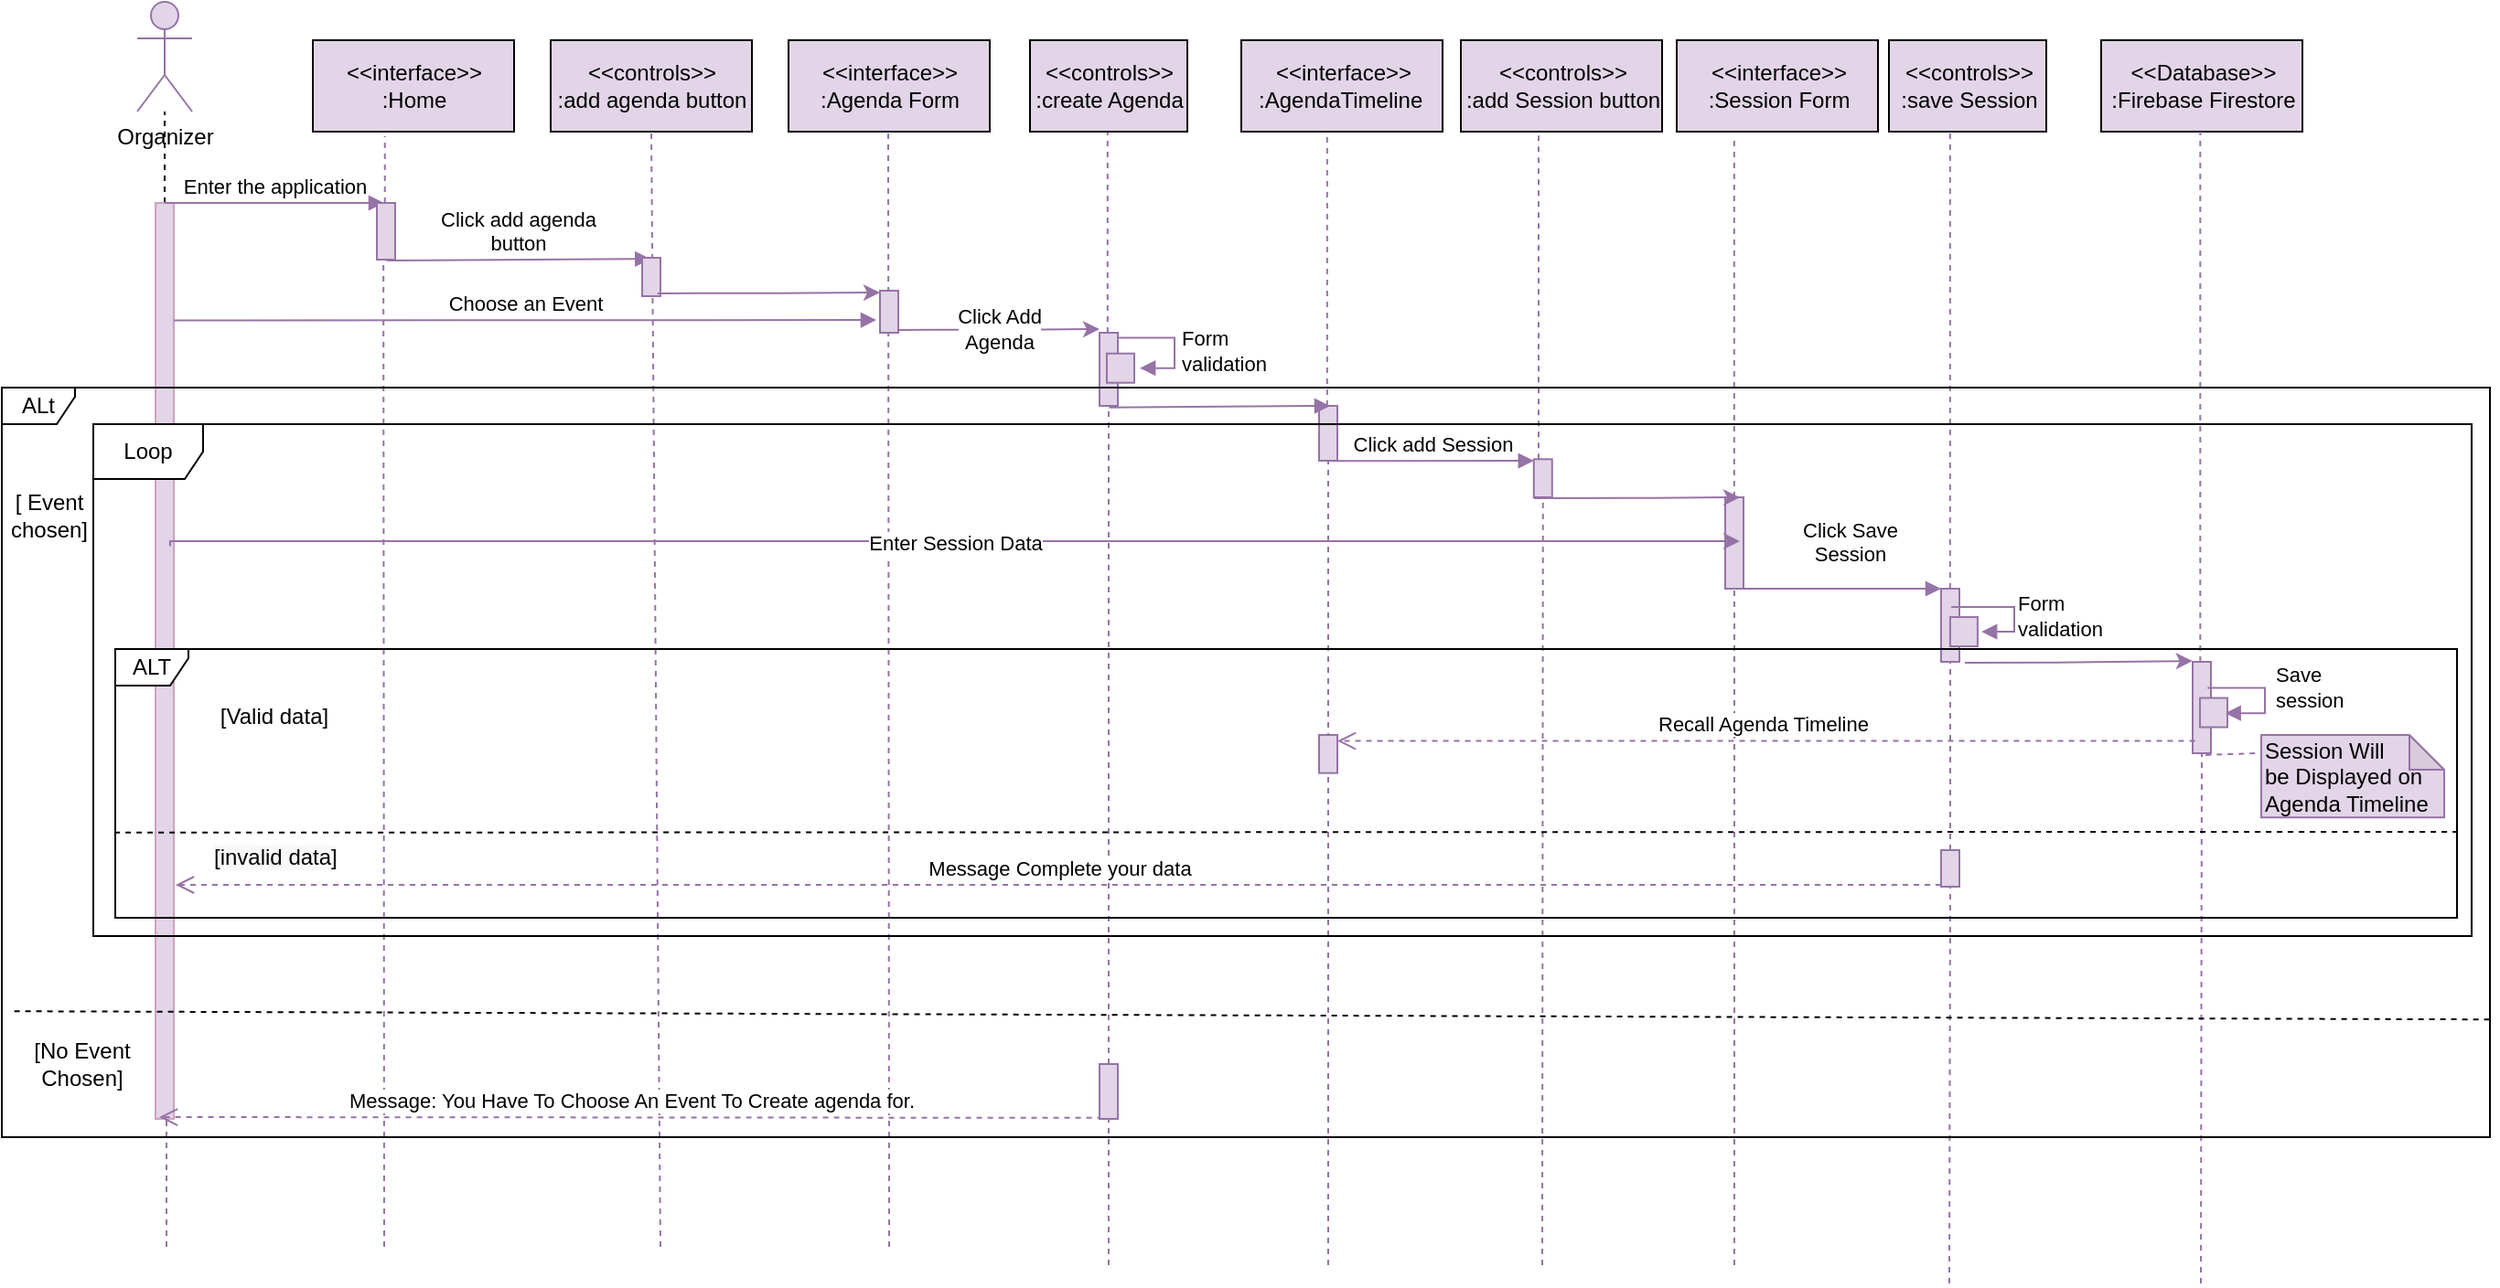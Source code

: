 <mxfile version="13.9.9" type="device" pages="3"><diagram id="fIl-kZw7CDAowUsV4ILI" name="Page-1"><mxGraphModel dx="3084" dy="1534" grid="1" gridSize="10" guides="1" tooltips="1" connect="1" arrows="1" fold="1" page="1" pageScale="1" pageWidth="850" pageHeight="1100" math="0" shadow="0"><root><mxCell id="0"/><mxCell id="1" parent="0"/><mxCell id="IAzbPzDjzKPY6IzWPlIw-1" value="Organizer" style="shape=umlActor;verticalLabelPosition=bottom;verticalAlign=top;html=1;fillColor=#e1d5e7;strokeColor=#9673a6;" parent="1" vertex="1"><mxGeometry x="64" y="19" width="30" height="60" as="geometry"/></mxCell><mxCell id="IAzbPzDjzKPY6IzWPlIw-2" value="&amp;lt;&amp;lt;interface&amp;gt;&amp;gt;&lt;br&gt;:Home" style="html=1;fillColor=#e1d5e7;" parent="1" vertex="1"><mxGeometry x="160" y="40" width="110" height="50" as="geometry"/></mxCell><mxCell id="IAzbPzDjzKPY6IzWPlIw-3" value="&amp;lt;&amp;lt;controls&amp;gt;&amp;gt;&lt;br&gt;:add agenda button" style="html=1;fillColor=#e1d5e7;" parent="1" vertex="1"><mxGeometry x="290" y="40" width="110" height="50" as="geometry"/></mxCell><mxCell id="IAzbPzDjzKPY6IzWPlIw-4" value="&amp;lt;&amp;lt;interface&amp;gt;&amp;gt;&lt;br&gt;:Agenda Form" style="html=1;fillColor=#e1d5e7;" parent="1" vertex="1"><mxGeometry x="420" y="40" width="110" height="50" as="geometry"/></mxCell><mxCell id="IAzbPzDjzKPY6IzWPlIw-13" value="" style="endArrow=none;dashed=1;html=1;" parent="1" source="IAzbPzDjzKPY6IzWPlIw-20" target="IAzbPzDjzKPY6IzWPlIw-1" edge="1"><mxGeometry x="-50" width="50" height="50" as="geometry"><mxPoint x="80" y="550" as="sourcePoint"/><mxPoint x="470" y="280" as="targetPoint"/></mxGeometry></mxCell><mxCell id="IAzbPzDjzKPY6IzWPlIw-14" value="" style="endArrow=none;dashed=1;html=1;entryX=0.358;entryY=1.047;entryDx=0;entryDy=0;entryPerimeter=0;fillColor=#e1d5e7;strokeColor=#9673a6;" parent="1" source="IAzbPzDjzKPY6IzWPlIw-26" target="IAzbPzDjzKPY6IzWPlIw-2" edge="1"><mxGeometry x="-50" width="50" height="50" as="geometry"><mxPoint x="199" y="560" as="sourcePoint"/><mxPoint x="270" y="300" as="targetPoint"/></mxGeometry></mxCell><mxCell id="IAzbPzDjzKPY6IzWPlIw-15" value="" style="endArrow=none;dashed=1;html=1;entryX=0.5;entryY=1;entryDx=0;entryDy=0;fillColor=#e1d5e7;strokeColor=#9673a6;" parent="1" target="IAzbPzDjzKPY6IzWPlIw-3" edge="1"><mxGeometry x="-50" width="50" height="50" as="geometry"><mxPoint x="350" y="700" as="sourcePoint"/><mxPoint x="350" y="340" as="targetPoint"/></mxGeometry></mxCell><mxCell id="IAzbPzDjzKPY6IzWPlIw-16" value="" style="endArrow=none;dashed=1;html=1;entryX=0.5;entryY=1;entryDx=0;entryDy=0;fillColor=#e1d5e7;strokeColor=#9673a6;" parent="1" edge="1"><mxGeometry x="-50" width="50" height="50" as="geometry"><mxPoint x="475" y="700" as="sourcePoint"/><mxPoint x="474.5" y="90" as="targetPoint"/></mxGeometry></mxCell><mxCell id="IAzbPzDjzKPY6IzWPlIw-18" value="" style="endArrow=none;dashed=1;html=1;entryX=0.5;entryY=1;entryDx=0;entryDy=0;fillColor=#e1d5e7;strokeColor=#9673a6;" parent="1" source="5dlRQ6coY1QbncLY7IgR-16" edge="1"><mxGeometry x="-50" width="50" height="50" as="geometry"><mxPoint x="1054.5" y="720" as="sourcePoint"/><mxPoint x="1054.92" y="90" as="targetPoint"/></mxGeometry></mxCell><mxCell id="IAzbPzDjzKPY6IzWPlIw-20" value="" style="html=1;points=[];perimeter=orthogonalPerimeter;fillColor=#e1d5e7;strokeColor=#CDA2BE;" parent="1" vertex="1"><mxGeometry x="74" y="129" width="10" height="501" as="geometry"/></mxCell><mxCell id="IAzbPzDjzKPY6IzWPlIw-22" value="" style="endArrow=none;dashed=1;html=1;fillColor=#e1d5e7;strokeColor=#9673a6;" parent="1" target="IAzbPzDjzKPY6IzWPlIw-20" edge="1"><mxGeometry x="-50" width="50" height="50" as="geometry"><mxPoint x="80" y="700" as="sourcePoint"/><mxPoint x="79.06" y="79" as="targetPoint"/></mxGeometry></mxCell><mxCell id="IAzbPzDjzKPY6IzWPlIw-23" value="Enter the application" style="html=1;verticalAlign=bottom;endArrow=block;fillColor=#e1d5e7;strokeColor=#9673a6;" parent="1" edge="1"><mxGeometry x="-50" width="80" as="geometry"><mxPoint x="79" y="129" as="sourcePoint"/><mxPoint x="199" y="129" as="targetPoint"/></mxGeometry></mxCell><mxCell id="IAzbPzDjzKPY6IzWPlIw-26" value="" style="html=1;points=[];perimeter=orthogonalPerimeter;fillColor=#e1d5e7;strokeColor=#9673a6;" parent="1" vertex="1"><mxGeometry x="195" y="129" width="10" height="31" as="geometry"/></mxCell><mxCell id="IAzbPzDjzKPY6IzWPlIw-27" value="" style="endArrow=none;dashed=1;html=1;entryX=0.358;entryY=1.047;entryDx=0;entryDy=0;entryPerimeter=0;fillColor=#e1d5e7;strokeColor=#9673a6;" parent="1" target="IAzbPzDjzKPY6IzWPlIw-26" edge="1"><mxGeometry x="-50" width="50" height="50" as="geometry"><mxPoint x="199" y="700" as="sourcePoint"/><mxPoint x="199.38" y="92.35" as="targetPoint"/></mxGeometry></mxCell><mxCell id="IAzbPzDjzKPY6IzWPlIw-28" value="Click add agenda&lt;br&gt;button" style="html=1;verticalAlign=bottom;endArrow=block;exitX=0.531;exitY=1.016;exitDx=0;exitDy=0;exitPerimeter=0;entryX=0.463;entryY=0.03;entryDx=0;entryDy=0;entryPerimeter=0;fillColor=#e1d5e7;strokeColor=#9673a6;" parent="1" source="IAzbPzDjzKPY6IzWPlIw-26" target="IAzbPzDjzKPY6IzWPlIw-29" edge="1"><mxGeometry x="-50" width="80" as="geometry"><mxPoint x="200" y="150" as="sourcePoint"/><mxPoint x="344" y="150" as="targetPoint"/></mxGeometry></mxCell><mxCell id="IAzbPzDjzKPY6IzWPlIw-29" value="" style="html=1;points=[];perimeter=orthogonalPerimeter;fillColor=#e1d5e7;strokeColor=#9673a6;" parent="1" vertex="1"><mxGeometry x="340" y="159" width="10" height="21" as="geometry"/></mxCell><mxCell id="IAzbPzDjzKPY6IzWPlIw-31" value="Choose an Event" style="html=1;verticalAlign=bottom;endArrow=block;exitX=0.967;exitY=0.069;exitDx=0;exitDy=0;exitPerimeter=0;fillColor=#e1d5e7;strokeColor=#9673a6;" parent="1" edge="1"><mxGeometry x="-50" y="-7" width="80" as="geometry"><mxPoint x="84.0" y="193.3" as="sourcePoint"/><mxPoint x="468" y="193" as="targetPoint"/></mxGeometry></mxCell><mxCell id="IAzbPzDjzKPY6IzWPlIw-32" value="" style="html=1;points=[];perimeter=orthogonalPerimeter;fillColor=#e1d5e7;strokeColor=#9673a6;" parent="1" vertex="1"><mxGeometry x="470" y="177" width="10" height="23" as="geometry"/></mxCell><mxCell id="IAzbPzDjzKPY6IzWPlIw-34" value="Form&lt;br&gt;validation&amp;nbsp;" style="edgeStyle=orthogonalEdgeStyle;html=1;align=left;spacingLeft=2;endArrow=block;rounded=0;entryX=1.14;entryY=0.5;entryDx=0;entryDy=0;entryPerimeter=0;fillColor=#e1d5e7;strokeColor=#9673a6;exitX=0.956;exitY=0.447;exitDx=0;exitDy=0;exitPerimeter=0;" parent="1" edge="1"><mxGeometry as="geometry"><mxPoint x="594.56" y="202.7" as="sourcePoint"/><Array as="points"><mxPoint x="631" y="203"/><mxPoint x="631" y="219"/></Array><mxPoint x="612.1" y="219.35" as="targetPoint"/><mxPoint x="28" y="-1" as="offset"/></mxGeometry></mxCell><mxCell id="IAzbPzDjzKPY6IzWPlIw-45" value="&amp;lt;&amp;lt;Database&amp;gt;&amp;gt;&lt;br&gt;:Firebase Firestore" style="html=1;fillColor=#e1d5e7;" parent="1" vertex="1"><mxGeometry x="1137.5" y="40" width="110" height="50" as="geometry"/></mxCell><mxCell id="iIJR8PUkI8zmzwTaTOz8-1" style="edgeStyle=orthogonalEdgeStyle;rounded=0;orthogonalLoop=1;jettySize=auto;html=1;exitX=0.839;exitY=0.926;exitDx=0;exitDy=0;exitPerimeter=0;fillColor=#e1d5e7;strokeColor=#9673a6;" parent="1" source="IAzbPzDjzKPY6IzWPlIw-29" edge="1"><mxGeometry x="-50" as="geometry"><mxPoint x="470" y="178" as="targetPoint"/><Array as="points"><mxPoint x="415" y="178"/><mxPoint x="510" y="178"/></Array></mxGeometry></mxCell><mxCell id="iIJR8PUkI8zmzwTaTOz8-2" value="&amp;lt;&amp;lt;interface&amp;gt;&amp;gt;&lt;br&gt;:Session Form" style="html=1;fillColor=#e1d5e7;" parent="1" vertex="1"><mxGeometry x="905.5" y="40" width="110" height="50" as="geometry"/></mxCell><mxCell id="iIJR8PUkI8zmzwTaTOz8-3" value="&amp;lt;&amp;lt;interface&amp;gt;&amp;gt;&lt;br&gt;:AgendaTimeline&amp;nbsp;" style="html=1;fillColor=#e1d5e7;" parent="1" vertex="1"><mxGeometry x="667.5" y="40" width="110" height="50" as="geometry"/></mxCell><mxCell id="iIJR8PUkI8zmzwTaTOz8-4" value="&amp;lt;&amp;lt;controls&amp;gt;&amp;gt;&lt;br&gt;:add Session button" style="html=1;fillColor=#e1d5e7;" parent="1" vertex="1"><mxGeometry x="787.5" y="40" width="110" height="50" as="geometry"/></mxCell><mxCell id="iIJR8PUkI8zmzwTaTOz8-6" value="" style="endArrow=none;dashed=1;html=1;entryX=0.5;entryY=1;entryDx=0;entryDy=0;fillColor=#e1d5e7;strokeColor=#9673a6;" parent="1" source="iIJR8PUkI8zmzwTaTOz8-7" edge="1"><mxGeometry x="-50" width="50" height="50" as="geometry"><mxPoint x="594.41" y="560" as="sourcePoint"/><mxPoint x="594.41" y="90" as="targetPoint"/></mxGeometry></mxCell><mxCell id="iIJR8PUkI8zmzwTaTOz8-7" value="" style="html=1;points=[];perimeter=orthogonalPerimeter;fillColor=#e1d5e7;strokeColor=#9673a6;" parent="1" vertex="1"><mxGeometry x="590" y="200" width="10" height="40" as="geometry"/></mxCell><mxCell id="iIJR8PUkI8zmzwTaTOz8-8" value="" style="endArrow=none;dashed=1;html=1;entryX=0.5;entryY=1;entryDx=0;entryDy=0;fillColor=#e1d5e7;strokeColor=#9673a6;" parent="1" source="iIJR8PUkI8zmzwTaTOz8-56" target="iIJR8PUkI8zmzwTaTOz8-7" edge="1"><mxGeometry x="-50" width="50" height="50" as="geometry"><mxPoint x="595" y="710" as="sourcePoint"/><mxPoint x="594.41" y="90.0" as="targetPoint"/></mxGeometry></mxCell><mxCell id="iIJR8PUkI8zmzwTaTOz8-5" value="Click Add&lt;br&gt;Agenda" style="edgeStyle=orthogonalEdgeStyle;rounded=0;orthogonalLoop=1;jettySize=auto;html=1;exitX=0.839;exitY=0.926;exitDx=0;exitDy=0;exitPerimeter=0;fillColor=#e1d5e7;strokeColor=#9673a6;" parent="1" edge="1"><mxGeometry x="-50" y="-57" as="geometry"><mxPoint x="590" y="198" as="targetPoint"/><mxPoint x="480.0" y="198.446" as="sourcePoint"/><Array as="points"><mxPoint x="546.61" y="198"/><mxPoint x="641.61" y="198"/></Array></mxGeometry></mxCell><mxCell id="iIJR8PUkI8zmzwTaTOz8-9" value="" style="endArrow=none;dashed=1;html=1;entryX=0.5;entryY=1;entryDx=0;entryDy=0;fillColor=#e1d5e7;strokeColor=#9673a6;" parent="1" source="iIJR8PUkI8zmzwTaTOz8-11" edge="1"><mxGeometry x="-50" width="50" height="50" as="geometry"><mxPoint x="714.41" y="560" as="sourcePoint"/><mxPoint x="714.41" y="90" as="targetPoint"/></mxGeometry></mxCell><mxCell id="iIJR8PUkI8zmzwTaTOz8-10" value="Click add Session" style="html=1;verticalAlign=bottom;endArrow=block;fillColor=#e1d5e7;strokeColor=#9673a6;" parent="1" edge="1"><mxGeometry x="67.39" y="-20.42" width="80" as="geometry"><mxPoint x="717.39" y="270.16" as="sourcePoint"/><mxPoint x="827.39" y="270.0" as="targetPoint"/><mxPoint as="offset"/></mxGeometry></mxCell><mxCell id="iIJR8PUkI8zmzwTaTOz8-11" value="" style="html=1;points=[];perimeter=orthogonalPerimeter;fillColor=#e1d5e7;strokeColor=#9673a6;" parent="1" vertex="1"><mxGeometry x="710" y="240" width="10" height="30" as="geometry"/></mxCell><mxCell id="iIJR8PUkI8zmzwTaTOz8-12" value="" style="endArrow=none;dashed=1;html=1;entryX=0.5;entryY=1;entryDx=0;entryDy=0;fillColor=#e1d5e7;strokeColor=#9673a6;" parent="1" target="iIJR8PUkI8zmzwTaTOz8-11" edge="1"><mxGeometry x="-50" width="50" height="50" as="geometry"><mxPoint x="715" y="710" as="sourcePoint"/><mxPoint x="714.41" y="90" as="targetPoint"/></mxGeometry></mxCell><mxCell id="iIJR8PUkI8zmzwTaTOz8-13" value="" style="endArrow=none;dashed=1;html=1;entryX=0.5;entryY=1;entryDx=0;entryDy=0;fillColor=#e1d5e7;strokeColor=#9673a6;" parent="1" source="iIJR8PUkI8zmzwTaTOz8-15" edge="1"><mxGeometry x="-50" width="50" height="50" as="geometry"><mxPoint x="830" y="560" as="sourcePoint"/><mxPoint x="830" y="90" as="targetPoint"/></mxGeometry></mxCell><mxCell id="iIJR8PUkI8zmzwTaTOz8-15" value="" style="html=1;points=[];perimeter=orthogonalPerimeter;fillColor=#e1d5e7;strokeColor=#9673a6;" parent="1" vertex="1"><mxGeometry x="827.39" y="269.16" width="10" height="20.84" as="geometry"/></mxCell><mxCell id="iIJR8PUkI8zmzwTaTOz8-17" value="" style="endArrow=none;dashed=1;html=1;entryX=0.5;entryY=1;entryDx=0;entryDy=0;fillColor=#e1d5e7;strokeColor=#9673a6;" parent="1" target="iIJR8PUkI8zmzwTaTOz8-15" edge="1"><mxGeometry x="-50" width="50" height="50" as="geometry"><mxPoint x="832" y="710" as="sourcePoint"/><mxPoint x="830" y="90" as="targetPoint"/></mxGeometry></mxCell><mxCell id="iIJR8PUkI8zmzwTaTOz8-25" value="Click Save &lt;br&gt;Session" style="html=1;verticalAlign=bottom;endArrow=block;fillColor=#e1d5e7;strokeColor=#9673a6;" parent="1" edge="1"><mxGeometry width="80" as="geometry"><mxPoint x="942" y="340.0" as="sourcePoint"/><mxPoint x="1050" y="340" as="targetPoint"/><mxPoint x="4" y="-10" as="offset"/></mxGeometry></mxCell><mxCell id="iIJR8PUkI8zmzwTaTOz8-29" value="" style="html=1;verticalAlign=bottom;endArrow=open;dashed=1;endSize=8;fillColor=#e1d5e7;strokeColor=#9673a6;exitX=0.125;exitY=0.866;exitDx=0;exitDy=0;exitPerimeter=0;" parent="1" source="5dlRQ6coY1QbncLY7IgR-29" edge="1"><mxGeometry x="-50" as="geometry"><mxPoint x="1000" y="420" as="sourcePoint"/><mxPoint x="720" y="420" as="targetPoint"/></mxGeometry></mxCell><mxCell id="iIJR8PUkI8zmzwTaTOz8-30" value="Session Will &lt;br&gt;be Displayed on&amp;nbsp;&lt;br&gt;Agenda Timeline" style="shape=note;whiteSpace=wrap;html=1;backgroundOutline=1;darkOpacity=0.05;fillColor=#e1d5e7;rounded=1;align=left;strokeColor=#9673a6;size=19;" parent="1" vertex="1"><mxGeometry x="1225" y="420" width="100" height="45.16" as="geometry"/></mxCell><mxCell id="iIJR8PUkI8zmzwTaTOz8-35" value="Message Complete your data" style="html=1;verticalAlign=bottom;endArrow=open;dashed=1;endSize=8;fillColor=#e1d5e7;strokeColor=#9673a6;" parent="1" edge="1"><mxGeometry x="-50" as="geometry"><mxPoint x="1050" y="502" as="sourcePoint"/><mxPoint x="85" y="502" as="targetPoint"/></mxGeometry></mxCell><mxCell id="iIJR8PUkI8zmzwTaTOz8-38" value="[Valid data]" style="text;html=1;fillColor=none;align=center;verticalAlign=middle;whiteSpace=wrap;rounded=0;" parent="1" vertex="1"><mxGeometry x="104" y="400" width="70" height="20" as="geometry"/></mxCell><mxCell id="iIJR8PUkI8zmzwTaTOz8-39" value="&lt;span style=&quot;color: rgb(0 , 0 , 0) ; font-family: &amp;#34;helvetica&amp;#34; ; font-size: 12px ; font-style: normal ; font-weight: 400 ; letter-spacing: normal ; text-align: center ; text-indent: 0px ; text-transform: none ; word-spacing: 0px ; background-color: rgb(248 , 249 , 250) ; display: inline ; float: none&quot;&gt;[invalid data]&lt;/span&gt;" style="text;whiteSpace=wrap;html=1;" parent="1" vertex="1"><mxGeometry x="104" y="473" width="70" height="20" as="geometry"/></mxCell><mxCell id="iIJR8PUkI8zmzwTaTOz8-48" value="" style="html=1;verticalAlign=bottom;endArrow=block;strokeColor=#9673a6;fillColor=#e1d5e7;exitX=0.519;exitY=1.022;exitDx=0;exitDy=0;exitPerimeter=0;" parent="1" source="iIJR8PUkI8zmzwTaTOz8-7" edge="1"><mxGeometry x="-50" width="80" as="geometry"><mxPoint x="719" y="311" as="sourcePoint"/><mxPoint x="716" y="240" as="targetPoint"/></mxGeometry></mxCell><mxCell id="iIJR8PUkI8zmzwTaTOz8-57" value="Message: You Have To Choose An Event To Create agenda for." style="html=1;verticalAlign=bottom;endArrow=open;dashed=1;endSize=8;strokeColor=#9673a6;fillColor=#e1d5e7;exitX=0.178;exitY=0.981;exitDx=0;exitDy=0;exitPerimeter=0;" parent="1" source="iIJR8PUkI8zmzwTaTOz8-56" edge="1"><mxGeometry x="-50" as="geometry"><mxPoint x="475" y="630" as="sourcePoint"/><mxPoint x="76" y="629" as="targetPoint"/></mxGeometry></mxCell><mxCell id="5dlRQ6coY1QbncLY7IgR-1" value="&amp;lt;&amp;lt;controls&amp;gt;&amp;gt;&lt;br&gt;:save Session" style="html=1;fillColor=#e1d5e7;" parent="1" vertex="1"><mxGeometry x="1021.5" y="40" width="86" height="50" as="geometry"/></mxCell><mxCell id="5dlRQ6coY1QbncLY7IgR-2" value="" style="endArrow=none;dashed=1;html=1;entryX=0.5;entryY=1;entryDx=0;entryDy=0;fillColor=#e1d5e7;strokeColor=#9673a6;" parent="1" source="5dlRQ6coY1QbncLY7IgR-14" edge="1"><mxGeometry x="-50" width="50" height="50" as="geometry"><mxPoint x="936.5" y="725" as="sourcePoint"/><mxPoint x="936.92" y="95" as="targetPoint"/></mxGeometry></mxCell><mxCell id="5dlRQ6coY1QbncLY7IgR-11" value="&amp;lt;&amp;lt;controls&amp;gt;&amp;gt;&lt;br&gt;:create Agenda" style="html=1;fillColor=#e1d5e7;" parent="1" vertex="1"><mxGeometry x="552" y="40" width="86" height="50" as="geometry"/></mxCell><mxCell id="5dlRQ6coY1QbncLY7IgR-14" value="" style="html=1;points=[];perimeter=orthogonalPerimeter;fillColor=#e1d5e7;strokeColor=#9673a6;" parent="1" vertex="1"><mxGeometry x="932" y="290" width="10" height="50" as="geometry"/></mxCell><mxCell id="5dlRQ6coY1QbncLY7IgR-15" value="" style="endArrow=none;dashed=1;html=1;entryX=0.5;entryY=1;entryDx=0;entryDy=0;fillColor=#e1d5e7;strokeColor=#9673a6;" parent="1" target="5dlRQ6coY1QbncLY7IgR-14" edge="1"><mxGeometry x="-50" width="50" height="50" as="geometry"><mxPoint x="937" y="710" as="sourcePoint"/><mxPoint x="936.92" y="95" as="targetPoint"/></mxGeometry></mxCell><mxCell id="iIJR8PUkI8zmzwTaTOz8-14" value="Enter Session Data" style="edgeStyle=orthogonalEdgeStyle;rounded=0;orthogonalLoop=1;jettySize=auto;html=1;exitX=0.721;exitY=0.619;exitDx=0;exitDy=0;exitPerimeter=0;fillColor=#e1d5e7;strokeColor=#9673a6;" parent="1" edge="1"><mxGeometry x="-50" y="-10" as="geometry"><mxPoint x="940" y="314" as="targetPoint"/><mxPoint x="81.99" y="316.729" as="sourcePoint"/><Array as="points"><mxPoint x="81.78" y="314.27"/></Array></mxGeometry></mxCell><mxCell id="5dlRQ6coY1QbncLY7IgR-13" style="edgeStyle=orthogonalEdgeStyle;rounded=0;orthogonalLoop=1;jettySize=auto;html=1;exitX=0.839;exitY=0.926;exitDx=0;exitDy=0;exitPerimeter=0;fillColor=#e1d5e7;strokeColor=#9673a6;" parent="1" edge="1"><mxGeometry x="429" y="112" as="geometry"><mxPoint x="940" y="290" as="targetPoint"/><Array as="points"><mxPoint x="894" y="290"/><mxPoint x="989" y="290"/></Array><mxPoint x="827.39" y="290.446" as="sourcePoint"/></mxGeometry></mxCell><mxCell id="5dlRQ6coY1QbncLY7IgR-16" value="" style="html=1;points=[];perimeter=orthogonalPerimeter;fillColor=#e1d5e7;strokeColor=#9673a6;" parent="1" vertex="1"><mxGeometry x="1050" y="340" width="10" height="40" as="geometry"/></mxCell><mxCell id="5dlRQ6coY1QbncLY7IgR-17" value="" style="endArrow=none;dashed=1;html=1;entryX=0.5;entryY=1;entryDx=0;entryDy=0;fillColor=#e1d5e7;strokeColor=#9673a6;" parent="1" source="5dlRQ6coY1QbncLY7IgR-32" target="5dlRQ6coY1QbncLY7IgR-16" edge="1"><mxGeometry x="-50" width="50" height="50" as="geometry"><mxPoint x="1054.5" y="720" as="sourcePoint"/><mxPoint x="1054.92" y="90" as="targetPoint"/></mxGeometry></mxCell><mxCell id="5dlRQ6coY1QbncLY7IgR-18" style="edgeStyle=orthogonalEdgeStyle;rounded=0;orthogonalLoop=1;jettySize=auto;html=1;exitX=0.839;exitY=0.926;exitDx=0;exitDy=0;exitPerimeter=0;fillColor=#e1d5e7;strokeColor=#9673a6;entryX=-0.013;entryY=-0.009;entryDx=0;entryDy=0;entryPerimeter=0;" parent="1" target="5dlRQ6coY1QbncLY7IgR-23" edge="1"><mxGeometry x="664.58" y="202" as="geometry"><mxPoint x="1175.58" y="380" as="targetPoint"/><Array as="points"><mxPoint x="1113" y="380"/></Array><mxPoint x="1062.97" y="380.446" as="sourcePoint"/></mxGeometry></mxCell><mxCell id="5dlRQ6coY1QbncLY7IgR-20" value="Form&lt;br&gt;validation&amp;nbsp;" style="edgeStyle=orthogonalEdgeStyle;html=1;align=left;spacingLeft=2;endArrow=block;rounded=0;entryX=1.14;entryY=0.5;entryDx=0;entryDy=0;entryPerimeter=0;fillColor=#e1d5e7;strokeColor=#9673a6;exitX=1.06;exitY=0.209;exitDx=0;exitDy=0;exitPerimeter=0;" parent="1" target="5dlRQ6coY1QbncLY7IgR-21" edge="1"><mxGeometry x="575.97" y="137.53" as="geometry"><mxPoint x="1055.57" y="350.009" as="sourcePoint"/><Array as="points"><mxPoint x="1090" y="350"/><mxPoint x="1090" y="364"/></Array><mxPoint x="1145.97" y="391.53" as="targetPoint"/><mxPoint x="24" y="-2" as="offset"/></mxGeometry></mxCell><mxCell id="5dlRQ6coY1QbncLY7IgR-21" value="&lt;span style=&quot;color: rgba(0 , 0 , 0 , 0) ; font-family: monospace ; font-size: 0px&quot;&gt;%3CmxGraphModel%3E%3Croot%3E%3CmxCell%20id%3D%220%22%2F%3E%3CmxCell%20id%3D%221%22%20parent%3D%220%22%2F%3E%3CmxCell%20id%3D%222%22%20value%3D%22%22%20style%3D%22html%3D1%3Bpoints%3D%5B%5D%3Bperimeter%3DorthogonalPerimeter%3BfillColor%3D%23e1d5e7%3BstrokeColor%3D%239673a6%3B%22%20vertex%3D%221%22%20parent%3D%221%22%3E%3CmxGeometry%20x%3D%22932%22%20y%3D%22290%22%20width%3D%2210%22%20height%3D%2250%22%20as%3D%22geometry%22%2F%3E%3C%2FmxCell%3E%3C%2Froot%3E%3C%2FmxGraphModel%3E&lt;/span&gt;" style="html=1;points=[];perimeter=orthogonalPerimeter;fillColor=#e1d5e7;strokeColor=#9673a6;" parent="1" vertex="1"><mxGeometry x="1054.97" y="355.53" width="15" height="16" as="geometry"/></mxCell><mxCell id="5dlRQ6coY1QbncLY7IgR-22" value="" style="endArrow=none;dashed=1;html=1;entryX=0.5;entryY=1;entryDx=0;entryDy=0;fillColor=#e1d5e7;strokeColor=#9673a6;" parent="1" source="5dlRQ6coY1QbncLY7IgR-23" edge="1"><mxGeometry x="86.75" width="50" height="50" as="geometry"><mxPoint x="1192" y="720" as="sourcePoint"/><mxPoint x="1191.67" y="90" as="targetPoint"/></mxGeometry></mxCell><mxCell id="5dlRQ6coY1QbncLY7IgR-23" value="" style="html=1;points=[];perimeter=orthogonalPerimeter;fillColor=#e1d5e7;strokeColor=#9673a6;" parent="1" vertex="1"><mxGeometry x="1187.5" y="380" width="10" height="50" as="geometry"/></mxCell><mxCell id="5dlRQ6coY1QbncLY7IgR-24" value="" style="endArrow=none;dashed=1;html=1;entryX=0.5;entryY=1;entryDx=0;entryDy=0;fillColor=#e1d5e7;strokeColor=#9673a6;" parent="1" target="5dlRQ6coY1QbncLY7IgR-23" edge="1"><mxGeometry x="86.75" width="50" height="50" as="geometry"><mxPoint x="1192" y="720" as="sourcePoint"/><mxPoint x="1191.67" y="90" as="targetPoint"/></mxGeometry></mxCell><mxCell id="5dlRQ6coY1QbncLY7IgR-25" value="Save &lt;br&gt;session" style="edgeStyle=orthogonalEdgeStyle;html=1;align=left;spacingLeft=2;endArrow=block;rounded=0;entryX=0.922;entryY=0.52;entryDx=0;entryDy=0;entryPerimeter=0;fillColor=#e1d5e7;strokeColor=#9673a6;exitX=0.82;exitY=0.284;exitDx=0;exitDy=0;exitPerimeter=0;" parent="1" source="5dlRQ6coY1QbncLY7IgR-23" target="5dlRQ6coY1QbncLY7IgR-26" edge="1"><mxGeometry as="geometry"><mxPoint x="1199" y="394" as="sourcePoint"/><Array as="points"><mxPoint x="1227" y="394"/><mxPoint x="1227" y="408"/></Array><mxPoint x="1282.5" y="435.77" as="targetPoint"/><mxPoint x="28" y="-7" as="offset"/></mxGeometry></mxCell><mxCell id="5dlRQ6coY1QbncLY7IgR-26" value="&lt;span style=&quot;color: rgba(0 , 0 , 0 , 0) ; font-family: monospace ; font-size: 0px&quot;&gt;%3CmxGraphModel%3E%3Croot%3E%3CmxCell%20id%3D%220%22%2F%3E%3CmxCell%20id%3D%221%22%20parent%3D%220%22%2F%3E%3CmxCell%20id%3D%222%22%20value%3D%22%22%20style%3D%22html%3D1%3Bpoints%3D%5B%5D%3Bperimeter%3DorthogonalPerimeter%3BfillColor%3D%23e1d5e7%3BstrokeColor%3D%239673a6%3B%22%20vertex%3D%221%22%20parent%3D%221%22%3E%3CmxGeometry%20x%3D%22932%22%20y%3D%22290%22%20width%3D%2210%22%20height%3D%2250%22%20as%3D%22geometry%22%2F%3E%3C%2FmxCell%3E%3C%2Froot%3E%3C%2FmxGraphModel%3E&lt;/span&gt;" style="html=1;points=[];perimeter=orthogonalPerimeter;fillColor=#e1d5e7;strokeColor=#9673a6;" parent="1" vertex="1"><mxGeometry x="1191.5" y="399.77" width="15" height="16" as="geometry"/></mxCell><mxCell id="5dlRQ6coY1QbncLY7IgR-27" value="" style="endArrow=none;dashed=1;html=1;exitX=0.714;exitY=1.019;exitDx=0;exitDy=0;exitPerimeter=0;entryX=-0.025;entryY=0.222;entryDx=0;entryDy=0;entryPerimeter=0;fillColor=#e1d5e7;strokeColor=#9673a6;" parent="1" source="5dlRQ6coY1QbncLY7IgR-23" target="iIJR8PUkI8zmzwTaTOz8-30" edge="1"><mxGeometry width="50" height="50" relative="1" as="geometry"><mxPoint x="1270" y="550" as="sourcePoint"/><mxPoint x="1230" y="320" as="targetPoint"/></mxGeometry></mxCell><mxCell id="5dlRQ6coY1QbncLY7IgR-29" value="" style="html=1;points=[];perimeter=orthogonalPerimeter;fillColor=#e1d5e7;strokeColor=#9673a6;" parent="1" vertex="1"><mxGeometry x="710" y="420" width="10" height="20.84" as="geometry"/></mxCell><mxCell id="5dlRQ6coY1QbncLY7IgR-31" value="Recall Agenda Timeline&amp;nbsp;" style="html=1;verticalAlign=bottom;endArrow=open;dashed=1;endSize=8;fillColor=#e1d5e7;strokeColor=#9673a6;exitX=0.125;exitY=0.866;exitDx=0;exitDy=0;exitPerimeter=0;" parent="1" source="5dlRQ6coY1QbncLY7IgR-23" target="5dlRQ6coY1QbncLY7IgR-29" edge="1"><mxGeometry x="-50" as="geometry"><mxPoint x="1188.75" y="423.3" as="sourcePoint"/><mxPoint x="720" y="420" as="targetPoint"/></mxGeometry></mxCell><mxCell id="5dlRQ6coY1QbncLY7IgR-32" value="" style="html=1;points=[];perimeter=orthogonalPerimeter;fillColor=#e1d5e7;strokeColor=#9673a6;" parent="1" vertex="1"><mxGeometry x="1050" y="483" width="10" height="20" as="geometry"/></mxCell><mxCell id="5dlRQ6coY1QbncLY7IgR-33" value="" style="endArrow=none;dashed=1;html=1;entryX=0.5;entryY=1;entryDx=0;entryDy=0;fillColor=#e1d5e7;strokeColor=#9673a6;" parent="1" target="5dlRQ6coY1QbncLY7IgR-32" edge="1"><mxGeometry x="-50" width="50" height="50" as="geometry"><mxPoint x="1054.5" y="720" as="sourcePoint"/><mxPoint x="1055" y="380" as="targetPoint"/></mxGeometry></mxCell><mxCell id="5dlRQ6coY1QbncLY7IgR-38" value="ALT" style="shape=umlFrame;whiteSpace=wrap;html=1;width=40;height=20;" parent="1" vertex="1"><mxGeometry x="52" y="373" width="1280" height="147" as="geometry"/></mxCell><mxCell id="5dlRQ6coY1QbncLY7IgR-39" value="" style="endArrow=none;dashed=1;html=1;entryX=0;entryY=0.759;entryDx=0;entryDy=0;entryPerimeter=0;exitX=1.002;exitY=0.757;exitDx=0;exitDy=0;exitPerimeter=0;" parent="1" edge="1"><mxGeometry width="50" height="50" relative="1" as="geometry"><mxPoint x="1332.56" y="472.97" as="sourcePoint"/><mxPoint x="50" y="473.39" as="targetPoint"/></mxGeometry></mxCell><mxCell id="5dlRQ6coY1QbncLY7IgR-42" value="Loop" style="shape=umlFrame;whiteSpace=wrap;html=1;" parent="1" vertex="1"><mxGeometry x="40" y="250" width="1300" height="280" as="geometry"/></mxCell><mxCell id="iIJR8PUkI8zmzwTaTOz8-56" value="" style="html=1;points=[];perimeter=orthogonalPerimeter;fillColor=#e1d5e7;strokeColor=#9673a6;" parent="1" vertex="1"><mxGeometry x="590" y="600" width="10" height="30" as="geometry"/></mxCell><mxCell id="5dlRQ6coY1QbncLY7IgR-44" value="" style="endArrow=none;dashed=1;html=1;entryX=0.5;entryY=1;entryDx=0;entryDy=0;fillColor=#e1d5e7;strokeColor=#9673a6;" parent="1" target="iIJR8PUkI8zmzwTaTOz8-56" edge="1"><mxGeometry x="-46" width="50" height="50" as="geometry"><mxPoint x="595" y="710" as="sourcePoint"/><mxPoint x="599" y="240" as="targetPoint"/></mxGeometry></mxCell><mxCell id="IAzbPzDjzKPY6IzWPlIw-33" value="" style="html=1;points=[];perimeter=orthogonalPerimeter;fillColor=#e1d5e7;strokeColor=#9673a6;" parent="1" vertex="1"><mxGeometry x="594" y="211.35" width="15" height="16" as="geometry"/></mxCell><mxCell id="5dlRQ6coY1QbncLY7IgR-41" value="ALt" style="shape=umlFrame;whiteSpace=wrap;html=1;width=40;height=20;" parent="1" vertex="1"><mxGeometry x="-10" y="230" width="1360" height="410" as="geometry"/></mxCell><mxCell id="iIJR8PUkI8zmzwTaTOz8-53" value="[ Event chosen]" style="text;html=1;strokeColor=none;fillColor=none;align=center;verticalAlign=middle;whiteSpace=wrap;rounded=0;" parent="1" vertex="1"><mxGeometry x="-8" y="290" width="48" height="20" as="geometry"/></mxCell><mxCell id="iIJR8PUkI8zmzwTaTOz8-55" value="[No Event Chosen]" style="text;html=1;strokeColor=none;fillColor=none;align=center;verticalAlign=middle;whiteSpace=wrap;rounded=0;" parent="1" vertex="1"><mxGeometry x="4" y="590" width="60" height="20" as="geometry"/></mxCell><mxCell id="00S3mHdOHWkusoOoZtOH-2" value="" style="endArrow=none;dashed=1;html=1;entryX=1.002;entryY=0.843;entryDx=0;entryDy=0;entryPerimeter=0;exitX=0.005;exitY=0.832;exitDx=0;exitDy=0;exitPerimeter=0;" parent="1" source="5dlRQ6coY1QbncLY7IgR-41" target="5dlRQ6coY1QbncLY7IgR-41" edge="1"><mxGeometry width="50" height="50" relative="1" as="geometry"><mxPoint x="-99.06" y="851" as="sourcePoint"/><mxPoint x="-100" y="380" as="targetPoint"/></mxGeometry></mxCell></root></mxGraphModel></diagram><diagram id="hBFVAKnfi_i2nO5O-PKS" name="Page-2"><mxGraphModel dx="1117" dy="767" grid="1" gridSize="10" guides="1" tooltips="1" connect="1" arrows="1" fold="1" page="1" pageScale="1" pageWidth="850" pageHeight="1100" math="0" shadow="0"><root><mxCell id="iU5GKXuUdsKu5dnFd86O-0"/><mxCell id="iU5GKXuUdsKu5dnFd86O-1" parent="iU5GKXuUdsKu5dnFd86O-0"/><mxCell id="rdWoVO4t9Ga57QzahOs1-207" value="" style="rounded=0;whiteSpace=wrap;html=1;strokeColor=none;" parent="iU5GKXuUdsKu5dnFd86O-1" vertex="1"><mxGeometry x="3610" y="40" width="1260" height="550" as="geometry"/></mxCell><mxCell id="d7zcrcw9KmmRLxVapxTC-122" value="" style="rounded=0;whiteSpace=wrap;html=1;strokeColor=none;fontStyle=1" parent="iU5GKXuUdsKu5dnFd86O-1" vertex="1"><mxGeometry x="1050" y="24.5" width="980" height="460" as="geometry"/></mxCell><mxCell id="sHYK-wVY87AS0rquaaBo-2" value="Organizer" style="shape=umlActor;verticalLabelPosition=bottom;verticalAlign=top;html=1;fillColor=#e1d5e7;strokeColor=#9673a6;" parent="iU5GKXuUdsKu5dnFd86O-1" vertex="1"><mxGeometry x="64" y="19" width="30" height="60" as="geometry"/></mxCell><mxCell id="sHYK-wVY87AS0rquaaBo-3" value="&amp;lt;&amp;lt;interface&amp;gt;&amp;gt;&lt;br&gt;:Home" style="html=1;fillColor=#e1d5e7;" parent="iU5GKXuUdsKu5dnFd86O-1" vertex="1"><mxGeometry x="160" y="40" width="110" height="50" as="geometry"/></mxCell><mxCell id="sHYK-wVY87AS0rquaaBo-4" value="&amp;lt;&amp;lt;controls&amp;gt;&amp;gt;&lt;br&gt;:add Event button" style="html=1;fillColor=#e1d5e7;" parent="iU5GKXuUdsKu5dnFd86O-1" vertex="1"><mxGeometry x="290" y="40" width="110" height="50" as="geometry"/></mxCell><mxCell id="sHYK-wVY87AS0rquaaBo-5" value="&amp;lt;&amp;lt;interface&amp;gt;&amp;gt;&lt;br&gt;:Event Form" style="html=1;fillColor=#e1d5e7;" parent="iU5GKXuUdsKu5dnFd86O-1" vertex="1"><mxGeometry x="420" y="40" width="110" height="50" as="geometry"/></mxCell><mxCell id="sHYK-wVY87AS0rquaaBo-6" value="" style="endArrow=none;dashed=1;html=1;" parent="iU5GKXuUdsKu5dnFd86O-1" source="sHYK-wVY87AS0rquaaBo-11" target="sHYK-wVY87AS0rquaaBo-2" edge="1"><mxGeometry x="-50" width="50" height="50" as="geometry"><mxPoint x="80" y="550" as="sourcePoint"/><mxPoint x="470" y="280" as="targetPoint"/></mxGeometry></mxCell><mxCell id="sHYK-wVY87AS0rquaaBo-7" value="" style="endArrow=none;dashed=1;html=1;entryX=0.358;entryY=1.047;entryDx=0;entryDy=0;entryPerimeter=0;" parent="iU5GKXuUdsKu5dnFd86O-1" source="sHYK-wVY87AS0rquaaBo-14" target="sHYK-wVY87AS0rquaaBo-3" edge="1"><mxGeometry x="-50" width="50" height="50" as="geometry"><mxPoint x="199" y="560" as="sourcePoint"/><mxPoint x="270" y="300" as="targetPoint"/></mxGeometry></mxCell><mxCell id="sHYK-wVY87AS0rquaaBo-8" value="" style="endArrow=none;dashed=1;html=1;entryX=0.5;entryY=1;entryDx=0;entryDy=0;fillColor=#e1d5e7;" parent="iU5GKXuUdsKu5dnFd86O-1" target="sHYK-wVY87AS0rquaaBo-4" edge="1"><mxGeometry x="-50" width="50" height="50" as="geometry"><mxPoint x="345" y="400" as="sourcePoint"/><mxPoint x="350" y="340" as="targetPoint"/></mxGeometry></mxCell><mxCell id="sHYK-wVY87AS0rquaaBo-9" value="" style="endArrow=none;dashed=1;html=1;entryX=0.5;entryY=1;entryDx=0;entryDy=0;fillColor=#e1d5e7;" parent="iU5GKXuUdsKu5dnFd86O-1" edge="1"><mxGeometry x="-50" width="50" height="50" as="geometry"><mxPoint x="474" y="400" as="sourcePoint"/><mxPoint x="474.5" y="90" as="targetPoint"/></mxGeometry></mxCell><mxCell id="sHYK-wVY87AS0rquaaBo-11" value="" style="html=1;points=[];perimeter=orthogonalPerimeter;fillColor=#e1d5e7;" parent="iU5GKXuUdsKu5dnFd86O-1" vertex="1"><mxGeometry x="74" y="129" width="10" height="251" as="geometry"/></mxCell><mxCell id="sHYK-wVY87AS0rquaaBo-12" value="" style="endArrow=none;dashed=1;html=1;" parent="iU5GKXuUdsKu5dnFd86O-1" target="sHYK-wVY87AS0rquaaBo-11" edge="1"><mxGeometry x="-50" width="50" height="50" as="geometry"><mxPoint x="80" y="410" as="sourcePoint"/><mxPoint x="79.06" y="79" as="targetPoint"/></mxGeometry></mxCell><mxCell id="sHYK-wVY87AS0rquaaBo-14" value="" style="html=1;points=[];perimeter=orthogonalPerimeter;fillColor=#e1d5e7;" parent="iU5GKXuUdsKu5dnFd86O-1" vertex="1"><mxGeometry x="195" y="129" width="10" height="31" as="geometry"/></mxCell><mxCell id="sHYK-wVY87AS0rquaaBo-15" value="" style="endArrow=none;dashed=1;html=1;entryX=0.358;entryY=1.047;entryDx=0;entryDy=0;entryPerimeter=0;fillColor=#e1d5e7;" parent="iU5GKXuUdsKu5dnFd86O-1" source="YfAD8XZPX9q6cgA_XzaI-7" target="sHYK-wVY87AS0rquaaBo-14" edge="1"><mxGeometry x="-50" width="50" height="50" as="geometry"><mxPoint x="199" y="700" as="sourcePoint"/><mxPoint x="199.38" y="92.35" as="targetPoint"/></mxGeometry></mxCell><mxCell id="sHYK-wVY87AS0rquaaBo-17" value="" style="html=1;points=[];perimeter=orthogonalPerimeter;fillColor=#e1d5e7;strokeColor=#9673a6;" parent="iU5GKXuUdsKu5dnFd86O-1" vertex="1"><mxGeometry x="340" y="159" width="10" height="21" as="geometry"/></mxCell><mxCell id="sHYK-wVY87AS0rquaaBo-19" value="" style="html=1;points=[];perimeter=orthogonalPerimeter;fillColor=#e1d5e7;strokeColor=#9673a6;" parent="iU5GKXuUdsKu5dnFd86O-1" vertex="1"><mxGeometry x="470" y="179" width="10" height="31" as="geometry"/></mxCell><mxCell id="sHYK-wVY87AS0rquaaBo-26" value="&amp;lt;&amp;lt;controls&amp;gt;&amp;gt;&lt;br&gt;:Publish Event button" style="html=1;fillColor=#e1d5e7;" parent="iU5GKXuUdsKu5dnFd86O-1" vertex="1"><mxGeometry x="544" y="40" width="110" height="50" as="geometry"/></mxCell><mxCell id="sHYK-wVY87AS0rquaaBo-18" value="Enter Event Data&amp;nbsp;" style="html=1;verticalAlign=bottom;endArrow=block;exitX=0.967;exitY=0.069;exitDx=0;exitDy=0;exitPerimeter=0;fillColor=#e1d5e7;" parent="iU5GKXuUdsKu5dnFd86O-1" edge="1"><mxGeometry x="-50" y="-5" width="80" as="geometry"><mxPoint x="84.0" y="195.3" as="sourcePoint"/><mxPoint x="470" y="195" as="targetPoint"/></mxGeometry></mxCell><mxCell id="RqnAQwNgdW01Ac8NmCaZ-0" value="" style="html=1;verticalAlign=bottom;endArrow=block;fillColor=#e1d5e7;exitX=0.698;exitY=1.022;exitDx=0;exitDy=0;exitPerimeter=0;entryX=0.397;entryY=0.006;entryDx=0;entryDy=0;entryPerimeter=0;" parent="iU5GKXuUdsKu5dnFd86O-1" source="sHYK-wVY87AS0rquaaBo-17" target="sHYK-wVY87AS0rquaaBo-19" edge="1"><mxGeometry y="-1" width="80" as="geometry"><mxPoint x="350" y="179" as="sourcePoint"/><mxPoint x="470" y="179" as="targetPoint"/><mxPoint y="-40" as="offset"/></mxGeometry></mxCell><mxCell id="RqnAQwNgdW01Ac8NmCaZ-1" value="&amp;lt;&amp;lt;Database&amp;gt;&amp;gt;&lt;br&gt;:Firebase Firestore" style="html=1;fillColor=#e1d5e7;" parent="iU5GKXuUdsKu5dnFd86O-1" vertex="1"><mxGeometry x="669" y="40" width="110" height="50" as="geometry"/></mxCell><mxCell id="RqnAQwNgdW01Ac8NmCaZ-2" value="" style="endArrow=none;dashed=1;html=1;fillColor=#e1d5e7;" parent="iU5GKXuUdsKu5dnFd86O-1" source="RqnAQwNgdW01Ac8NmCaZ-4" target="sHYK-wVY87AS0rquaaBo-26" edge="1"><mxGeometry x="74" width="50" height="50" as="geometry"><mxPoint x="599" y="700" as="sourcePoint"/><mxPoint x="598.5" y="90" as="targetPoint"/></mxGeometry></mxCell><mxCell id="RqnAQwNgdW01Ac8NmCaZ-3" value="Click Publish Event" style="html=1;verticalAlign=bottom;endArrow=block;entryX=0.333;entryY=0.008;entryDx=0;entryDy=0;entryPerimeter=0;" parent="iU5GKXuUdsKu5dnFd86O-1" edge="1"><mxGeometry width="80" relative="1" as="geometry"><mxPoint x="471" y="210" as="sourcePoint"/><mxPoint x="598.33" y="210.32" as="targetPoint"/></mxGeometry></mxCell><mxCell id="RqnAQwNgdW01Ac8NmCaZ-4" value="" style="html=1;points=[];perimeter=orthogonalPerimeter;fillColor=#e1d5e7;strokeColor=#9673a6;" parent="iU5GKXuUdsKu5dnFd86O-1" vertex="1"><mxGeometry x="594" y="211" width="10" height="39" as="geometry"/></mxCell><mxCell id="RqnAQwNgdW01Ac8NmCaZ-5" value="" style="endArrow=none;dashed=1;html=1;fillColor=#e1d5e7;" parent="iU5GKXuUdsKu5dnFd86O-1" source="YfAD8XZPX9q6cgA_XzaI-14" target="RqnAQwNgdW01Ac8NmCaZ-4" edge="1"><mxGeometry x="74" width="50" height="50" as="geometry"><mxPoint x="599" y="700" as="sourcePoint"/><mxPoint x="599" y="90" as="targetPoint"/></mxGeometry></mxCell><mxCell id="RqnAQwNgdW01Ac8NmCaZ-6" value="" style="html=1;points=[];perimeter=orthogonalPerimeter;fillColor=#e1d5e7;strokeColor=#9673a6;" parent="iU5GKXuUdsKu5dnFd86O-1" vertex="1"><mxGeometry x="601" y="227" width="10" height="13" as="geometry"/></mxCell><mxCell id="RqnAQwNgdW01Ac8NmCaZ-7" value="Form&lt;br&gt;validation&amp;nbsp;" style="edgeStyle=orthogonalEdgeStyle;html=1;align=left;spacingLeft=2;endArrow=block;rounded=0;entryX=1;entryY=0;" parent="iU5GKXuUdsKu5dnFd86O-1" target="RqnAQwNgdW01Ac8NmCaZ-6" edge="1"><mxGeometry relative="1" as="geometry"><mxPoint x="603" y="217" as="sourcePoint"/><Array as="points"><mxPoint x="603" y="217"/><mxPoint x="624" y="217"/><mxPoint x="624" y="227"/></Array></mxGeometry></mxCell><mxCell id="sHYK-wVY87AS0rquaaBo-16" value="Click add Event" style="html=1;verticalAlign=bottom;endArrow=block;entryX=0.463;entryY=0.03;entryDx=0;entryDy=0;entryPerimeter=0;fillColor=#e1d5e7;" parent="iU5GKXuUdsKu5dnFd86O-1" target="sHYK-wVY87AS0rquaaBo-17" edge="1"><mxGeometry x="-50" width="80" as="geometry"><mxPoint x="200" y="160" as="sourcePoint"/><mxPoint x="344" y="150" as="targetPoint"/></mxGeometry></mxCell><mxCell id="sHYK-wVY87AS0rquaaBo-13" value="Enter the application" style="html=1;verticalAlign=bottom;endArrow=block;fillColor=#e1d5e7;" parent="iU5GKXuUdsKu5dnFd86O-1" edge="1"><mxGeometry x="-50" width="80" as="geometry"><mxPoint x="79" y="129" as="sourcePoint"/><mxPoint x="199" y="129" as="targetPoint"/></mxGeometry></mxCell><mxCell id="YfAD8XZPX9q6cgA_XzaI-0" value="" style="endArrow=none;dashed=1;html=1;entryX=0.5;entryY=1;entryDx=0;entryDy=0;fillColor=#e1d5e7;" parent="iU5GKXuUdsKu5dnFd86O-1" source="YfAD8XZPX9q6cgA_XzaI-2" target="RqnAQwNgdW01Ac8NmCaZ-1" edge="1"><mxGeometry x="185.5" y="-11" width="50" height="50" as="geometry"><mxPoint x="724" y="710" as="sourcePoint"/><mxPoint x="710" y="79" as="targetPoint"/></mxGeometry></mxCell><mxCell id="YfAD8XZPX9q6cgA_XzaI-2" value="" style="html=1;points=[];perimeter=orthogonalPerimeter;fillColor=#e1d5e7;strokeColor=#9673a6;" parent="iU5GKXuUdsKu5dnFd86O-1" vertex="1"><mxGeometry x="719" y="246" width="10" height="64" as="geometry"/></mxCell><mxCell id="YfAD8XZPX9q6cgA_XzaI-3" value="" style="endArrow=none;dashed=1;html=1;entryX=0.5;entryY=1;entryDx=0;entryDy=0;fillColor=#e1d5e7;" parent="iU5GKXuUdsKu5dnFd86O-1" target="YfAD8XZPX9q6cgA_XzaI-2" edge="1"><mxGeometry x="185.5" y="-11" width="50" height="50" as="geometry"><mxPoint x="724" y="400" as="sourcePoint"/><mxPoint x="724" y="90" as="targetPoint"/></mxGeometry></mxCell><mxCell id="YfAD8XZPX9q6cgA_XzaI-4" value="" style="html=1;points=[];perimeter=orthogonalPerimeter;fillColor=#e1d5e7;strokeColor=#9673a6;" parent="iU5GKXuUdsKu5dnFd86O-1" vertex="1"><mxGeometry x="724" y="263" width="10" height="20" as="geometry"/></mxCell><mxCell id="YfAD8XZPX9q6cgA_XzaI-5" value="Save&lt;br&gt;Event" style="edgeStyle=orthogonalEdgeStyle;html=1;align=left;spacingLeft=2;endArrow=block;rounded=0;entryX=1;entryY=0;" parent="iU5GKXuUdsKu5dnFd86O-1" target="YfAD8XZPX9q6cgA_XzaI-4" edge="1"><mxGeometry relative="1" as="geometry"><mxPoint x="726" y="253" as="sourcePoint"/><Array as="points"><mxPoint x="726" y="253"/><mxPoint x="747" y="253"/><mxPoint x="747" y="263"/></Array></mxGeometry></mxCell><mxCell id="YfAD8XZPX9q6cgA_XzaI-1" value="" style="html=1;verticalAlign=bottom;endArrow=block;fillColor=#e1d5e7;exitX=0.427;exitY=1.005;exitDx=0;exitDy=0;exitPerimeter=0;entryX=0.433;entryY=0.035;entryDx=0;entryDy=0;entryPerimeter=0;" parent="iU5GKXuUdsKu5dnFd86O-1" source="RqnAQwNgdW01Ac8NmCaZ-4" target="YfAD8XZPX9q6cgA_XzaI-2" edge="1"><mxGeometry x="247.02" y="68.81" width="80" as="geometry"><mxPoint x="594" y="250.272" as="sourcePoint"/><mxPoint x="721" y="249" as="targetPoint"/><mxPoint y="-40" as="offset"/></mxGeometry></mxCell><mxCell id="YfAD8XZPX9q6cgA_XzaI-6" value="Message: Your Event Has been Published." style="html=1;verticalAlign=bottom;endArrow=open;dashed=1;endSize=8;exitX=-0.033;exitY=0.706;exitDx=0;exitDy=0;exitPerimeter=0;" parent="iU5GKXuUdsKu5dnFd86O-1" source="YfAD8XZPX9q6cgA_XzaI-2" edge="1"><mxGeometry relative="1" as="geometry"><mxPoint x="880" y="20" as="sourcePoint"/><mxPoint x="86" y="291" as="targetPoint"/></mxGeometry></mxCell><mxCell id="YfAD8XZPX9q6cgA_XzaI-7" value="" style="html=1;points=[];perimeter=orthogonalPerimeter;fillColor=#e1d5e7;strokeColor=#9673a6;" parent="iU5GKXuUdsKu5dnFd86O-1" vertex="1"><mxGeometry x="195" y="308" width="10" height="20" as="geometry"/></mxCell><mxCell id="YfAD8XZPX9q6cgA_XzaI-8" value="" style="endArrow=none;dashed=1;html=1;entryX=0.358;entryY=1.047;entryDx=0;entryDy=0;entryPerimeter=0;fillColor=#e1d5e7;" parent="iU5GKXuUdsKu5dnFd86O-1" target="YfAD8XZPX9q6cgA_XzaI-7" edge="1"><mxGeometry x="-50" width="50" height="50" as="geometry"><mxPoint x="199" y="410" as="sourcePoint"/><mxPoint x="198.58" y="161.457" as="targetPoint"/></mxGeometry></mxCell><mxCell id="YfAD8XZPX9q6cgA_XzaI-9" value="Event will &lt;br&gt;appear on home" style="shape=note;whiteSpace=wrap;html=1;backgroundOutline=1;darkOpacity=0.05;fillColor=#e1d5e7;strokeColor=#9673a6;size=18;align=left;" parent="iU5GKXuUdsKu5dnFd86O-1" vertex="1"><mxGeometry x="740" y="308" width="90" height="30" as="geometry"/></mxCell><mxCell id="YfAD8XZPX9q6cgA_XzaI-12" value="" style="endArrow=none;dashed=1;html=1;exitX=0.926;exitY=1.008;exitDx=0;exitDy=0;exitPerimeter=0;entryX=0;entryY=0;entryDx=0;entryDy=0;entryPerimeter=0;" parent="iU5GKXuUdsKu5dnFd86O-1" source="YfAD8XZPX9q6cgA_XzaI-2" target="YfAD8XZPX9q6cgA_XzaI-9" edge="1"><mxGeometry width="50" height="50" relative="1" as="geometry"><mxPoint x="760" y="378.333" as="sourcePoint"/><mxPoint x="800" y="130" as="targetPoint"/></mxGeometry></mxCell><mxCell id="YfAD8XZPX9q6cgA_XzaI-13" value="Recall Home" style="html=1;verticalAlign=bottom;endArrow=open;dashed=1;endSize=8;entryX=0.7;entryY=0.103;entryDx=0;entryDy=0;entryPerimeter=0;exitX=0.078;exitY=1.001;exitDx=0;exitDy=0;exitPerimeter=0;" parent="iU5GKXuUdsKu5dnFd86O-1" source="YfAD8XZPX9q6cgA_XzaI-2" target="YfAD8XZPX9q6cgA_XzaI-7" edge="1"><mxGeometry relative="1" as="geometry"><mxPoint x="720" y="300" as="sourcePoint"/><mxPoint x="420" y="270" as="targetPoint"/></mxGeometry></mxCell><mxCell id="YfAD8XZPX9q6cgA_XzaI-14" value="" style="html=1;points=[];perimeter=orthogonalPerimeter;fillColor=#e1d5e7;strokeColor=#9673a6;" parent="iU5GKXuUdsKu5dnFd86O-1" vertex="1"><mxGeometry x="594" y="368" width="10" height="22" as="geometry"/></mxCell><mxCell id="YfAD8XZPX9q6cgA_XzaI-15" value="" style="endArrow=none;dashed=1;html=1;fillColor=#e1d5e7;" parent="iU5GKXuUdsKu5dnFd86O-1" target="YfAD8XZPX9q6cgA_XzaI-14" edge="1"><mxGeometry x="74" width="50" height="50" as="geometry"><mxPoint x="599" y="400" as="sourcePoint"/><mxPoint x="599" y="250" as="targetPoint"/></mxGeometry></mxCell><mxCell id="YfAD8XZPX9q6cgA_XzaI-16" value="Message: Your Data is not Completed." style="html=1;verticalAlign=bottom;endArrow=open;dashed=1;endSize=8;entryX=0.7;entryY=0.103;entryDx=0;entryDy=0;entryPerimeter=0;exitX=0.078;exitY=1.001;exitDx=0;exitDy=0;exitPerimeter=0;" parent="iU5GKXuUdsKu5dnFd86O-1" edge="1"><mxGeometry relative="1" as="geometry"><mxPoint x="594" y="368.004" as="sourcePoint"/><mxPoint x="76.22" y="368.0" as="targetPoint"/></mxGeometry></mxCell><mxCell id="YfAD8XZPX9q6cgA_XzaI-18" value="ALT" style="shape=umlFrame;whiteSpace=wrap;html=1;width=40;height=20;" parent="iU5GKXuUdsKu5dnFd86O-1" vertex="1"><mxGeometry x="30" y="240" width="830" height="160" as="geometry"/></mxCell><mxCell id="YfAD8XZPX9q6cgA_XzaI-19" value="" style="endArrow=none;dashed=1;html=1;" parent="iU5GKXuUdsKu5dnFd86O-1" edge="1"><mxGeometry width="50" height="50" relative="1" as="geometry"><mxPoint x="28" y="350" as="sourcePoint"/><mxPoint x="860" y="350" as="targetPoint"/></mxGeometry></mxCell><mxCell id="YfAD8XZPX9q6cgA_XzaI-21" value="[Valid data]" style="text;html=1;strokeColor=none;fillColor=none;align=center;verticalAlign=middle;whiteSpace=wrap;rounded=0;" parent="iU5GKXuUdsKu5dnFd86O-1" vertex="1"><mxGeometry x="30" y="270" width="40" height="20" as="geometry"/></mxCell><mxCell id="YfAD8XZPX9q6cgA_XzaI-24" value="[invalid data]" style="text;html=1;strokeColor=none;fillColor=none;align=center;verticalAlign=middle;whiteSpace=wrap;rounded=0;" parent="iU5GKXuUdsKu5dnFd86O-1" vertex="1"><mxGeometry x="34" y="360" width="40" height="20" as="geometry"/></mxCell><mxCell id="d7zcrcw9KmmRLxVapxTC-45" value="Organizer" style="shape=umlActor;verticalLabelPosition=bottom;verticalAlign=top;html=1;fillColor=#e1d5e7;strokeColor=#9673a6;fontStyle=1" parent="iU5GKXuUdsKu5dnFd86O-1" vertex="1"><mxGeometry x="1096" y="59.5" width="30" height="60" as="geometry"/></mxCell><mxCell id="d7zcrcw9KmmRLxVapxTC-46" value="&amp;lt;&amp;lt;interface&amp;gt;&amp;gt;&lt;br&gt;:Event Form" style="html=1;fillColor=#e1d5e7;fontStyle=1" parent="iU5GKXuUdsKu5dnFd86O-1" vertex="1"><mxGeometry x="1192" y="80.5" width="110" height="50" as="geometry"/></mxCell><mxCell id="d7zcrcw9KmmRLxVapxTC-47" value="&amp;lt;&amp;lt;controls&amp;gt;&amp;gt;&lt;br&gt;:Notify Audience&lt;br&gt;Button&amp;nbsp;" style="html=1;fillColor=#e1d5e7;fontStyle=1" parent="iU5GKXuUdsKu5dnFd86O-1" vertex="1"><mxGeometry x="1323" y="80.5" width="110" height="50" as="geometry"/></mxCell><mxCell id="d7zcrcw9KmmRLxVapxTC-48" value="&amp;lt;&amp;lt;Database&amp;gt;&amp;gt;&lt;br&gt;:Firebase Firestore" style="html=1;fillColor=#e1d5e7;fontStyle=1" parent="iU5GKXuUdsKu5dnFd86O-1" vertex="1"><mxGeometry x="1570" y="77.5" width="110" height="50" as="geometry"/></mxCell><mxCell id="d7zcrcw9KmmRLxVapxTC-49" value="" style="endArrow=none;dashed=1;html=1;fontStyle=1" parent="iU5GKXuUdsKu5dnFd86O-1" source="d7zcrcw9KmmRLxVapxTC-53" target="d7zcrcw9KmmRLxVapxTC-45" edge="1"><mxGeometry x="982" y="40.5" width="50" height="50" as="geometry"><mxPoint x="1112" y="590.5" as="sourcePoint"/><mxPoint x="1502" y="320.5" as="targetPoint"/></mxGeometry></mxCell><mxCell id="d7zcrcw9KmmRLxVapxTC-50" value="" style="endArrow=none;dashed=1;html=1;entryX=0.358;entryY=1.047;entryDx=0;entryDy=0;entryPerimeter=0;fontStyle=1" parent="iU5GKXuUdsKu5dnFd86O-1" source="d7zcrcw9KmmRLxVapxTC-55" target="d7zcrcw9KmmRLxVapxTC-46" edge="1"><mxGeometry x="982" y="40.5" width="50" height="50" as="geometry"><mxPoint x="1231" y="600.5" as="sourcePoint"/><mxPoint x="1302" y="340.5" as="targetPoint"/></mxGeometry></mxCell><mxCell id="d7zcrcw9KmmRLxVapxTC-51" value="" style="endArrow=none;dashed=1;html=1;entryX=0.5;entryY=1;entryDx=0;entryDy=0;fillColor=#e1d5e7;fontStyle=1" parent="iU5GKXuUdsKu5dnFd86O-1" target="d7zcrcw9KmmRLxVapxTC-47" edge="1"><mxGeometry x="982" y="40.5" width="50" height="50" as="geometry"><mxPoint x="1378" y="419.5" as="sourcePoint"/><mxPoint x="1382" y="380.5" as="targetPoint"/></mxGeometry></mxCell><mxCell id="d7zcrcw9KmmRLxVapxTC-53" value="" style="html=1;points=[];perimeter=orthogonalPerimeter;fillColor=#e1d5e7;fontStyle=1" parent="iU5GKXuUdsKu5dnFd86O-1" vertex="1"><mxGeometry x="1106" y="169.5" width="10" height="160" as="geometry"/></mxCell><mxCell id="d7zcrcw9KmmRLxVapxTC-54" value="" style="endArrow=none;dashed=1;html=1;fontStyle=1" parent="iU5GKXuUdsKu5dnFd86O-1" target="d7zcrcw9KmmRLxVapxTC-53" edge="1"><mxGeometry x="982" y="40.5" width="50" height="50" as="geometry"><mxPoint x="1112" y="419.5" as="sourcePoint"/><mxPoint x="1111.06" y="119.5" as="targetPoint"/></mxGeometry></mxCell><mxCell id="d7zcrcw9KmmRLxVapxTC-55" value="" style="html=1;points=[];perimeter=orthogonalPerimeter;fillColor=#e1d5e7;fontStyle=1" parent="iU5GKXuUdsKu5dnFd86O-1" vertex="1"><mxGeometry x="1227" y="169.5" width="10" height="60" as="geometry"/></mxCell><mxCell id="d7zcrcw9KmmRLxVapxTC-56" value="" style="endArrow=none;dashed=1;html=1;entryX=0.358;entryY=1.047;entryDx=0;entryDy=0;entryPerimeter=0;fillColor=#e1d5e7;fontStyle=1" parent="iU5GKXuUdsKu5dnFd86O-1" target="d7zcrcw9KmmRLxVapxTC-55" edge="1"><mxGeometry x="982" y="40.5" width="50" height="50" as="geometry"><mxPoint x="1231" y="429.5" as="sourcePoint"/><mxPoint x="1231.38" y="132.85" as="targetPoint"/></mxGeometry></mxCell><mxCell id="d7zcrcw9KmmRLxVapxTC-57" value="" style="html=1;points=[];perimeter=orthogonalPerimeter;fillColor=#e1d5e7;strokeColor=#9673a6;fontStyle=1" parent="iU5GKXuUdsKu5dnFd86O-1" vertex="1"><mxGeometry x="1372" y="189.5" width="10" height="21" as="geometry"/></mxCell><mxCell id="d7zcrcw9KmmRLxVapxTC-61" value="&amp;lt;&amp;lt;Server&amp;gt;&amp;gt;&lt;br&gt;:Firebase Cloud&amp;nbsp;&lt;br&gt;Messaging" style="html=1;fillColor=#e1d5e7;fontStyle=1" parent="iU5GKXuUdsKu5dnFd86O-1" vertex="1"><mxGeometry x="1770" y="77.5" width="110" height="50" as="geometry"/></mxCell><mxCell id="d7zcrcw9KmmRLxVapxTC-64" value="&amp;lt;&amp;lt;System&amp;gt;&amp;gt;&lt;br&gt;:End-User&lt;br&gt;Terminal" style="html=1;fillColor=#e1d5e7;fontStyle=1" parent="iU5GKXuUdsKu5dnFd86O-1" vertex="1"><mxGeometry x="1909" y="75.5" width="110" height="50" as="geometry"/></mxCell><mxCell id="d7zcrcw9KmmRLxVapxTC-71" value="click&amp;nbsp;&lt;span style=&quot;font-size: 12px ; background-color: rgb(248 , 249 , 250)&quot;&gt;Notify Audience&lt;/span&gt;" style="html=1;verticalAlign=bottom;endArrow=block;entryX=0.463;entryY=0.03;entryDx=0;entryDy=0;entryPerimeter=0;fillColor=#e1d5e7;fontStyle=1" parent="iU5GKXuUdsKu5dnFd86O-1" target="d7zcrcw9KmmRLxVapxTC-57" edge="1"><mxGeometry x="982" y="40.5" width="80" as="geometry"><mxPoint x="1237" y="190.5" as="sourcePoint"/><mxPoint x="1376" y="190.5" as="targetPoint"/></mxGeometry></mxCell><mxCell id="d7zcrcw9KmmRLxVapxTC-72" value="Enter the application" style="html=1;verticalAlign=bottom;endArrow=block;fillColor=#e1d5e7;fontStyle=1" parent="iU5GKXuUdsKu5dnFd86O-1" edge="1"><mxGeometry x="982" y="40.5" width="80" as="geometry"><mxPoint x="1111" y="169.5" as="sourcePoint"/><mxPoint x="1231" y="169.5" as="targetPoint"/></mxGeometry></mxCell><mxCell id="d7zcrcw9KmmRLxVapxTC-93" value="&amp;lt;&amp;lt;Controls&amp;gt;&amp;gt;&lt;br&gt;:Publish Event&lt;br&gt;&amp;nbsp;Button" style="html=1;fillColor=#e1d5e7;fontStyle=1" parent="iU5GKXuUdsKu5dnFd86O-1" vertex="1"><mxGeometry x="1450" y="79" width="110" height="50" as="geometry"/></mxCell><mxCell id="d7zcrcw9KmmRLxVapxTC-94" value="" style="endArrow=none;dashed=1;html=1;entryX=0.5;entryY=1;entryDx=0;entryDy=0;fillColor=#e1d5e7;fontStyle=1" parent="iU5GKXuUdsKu5dnFd86O-1" source="d7zcrcw9KmmRLxVapxTC-95" edge="1"><mxGeometry x="1109.29" y="39" width="50" height="50" as="geometry"><mxPoint x="1504.29" y="439" as="sourcePoint"/><mxPoint x="1505.29" y="129.0" as="targetPoint"/></mxGeometry></mxCell><mxCell id="d7zcrcw9KmmRLxVapxTC-95" value="" style="html=1;points=[];perimeter=orthogonalPerimeter;fillColor=#e1d5e7;strokeColor=#9673a6;fontStyle=1" parent="iU5GKXuUdsKu5dnFd86O-1" vertex="1"><mxGeometry x="1500" y="229" width="10" height="21" as="geometry"/></mxCell><mxCell id="d7zcrcw9KmmRLxVapxTC-96" value="" style="endArrow=none;dashed=1;html=1;entryX=0.5;entryY=1;entryDx=0;entryDy=0;fillColor=#e1d5e7;fontStyle=1" parent="iU5GKXuUdsKu5dnFd86O-1" target="d7zcrcw9KmmRLxVapxTC-95" edge="1"><mxGeometry x="1109.29" y="39" width="50" height="50" as="geometry"><mxPoint x="1505" y="419.5" as="sourcePoint"/><mxPoint x="1505.29" y="129.0" as="targetPoint"/></mxGeometry></mxCell><mxCell id="d7zcrcw9KmmRLxVapxTC-63" value="Click Publish Event" style="html=1;verticalAlign=bottom;endArrow=block;fillColor=#e1d5e7;entryX=0.397;entryY=0.006;entryDx=0;entryDy=0;entryPerimeter=0;fontStyle=1" parent="iU5GKXuUdsKu5dnFd86O-1" edge="1"><mxGeometry x="-60" y="-90.5" width="80" as="geometry"><mxPoint x="1237" y="230.5" as="sourcePoint"/><mxPoint x="1505.97" y="230.686" as="targetPoint"/><mxPoint x="-61" as="offset"/></mxGeometry></mxCell><mxCell id="d7zcrcw9KmmRLxVapxTC-97" value="" style="endArrow=none;dashed=1;html=1;entryX=0.5;entryY=1;entryDx=0;entryDy=0;fillColor=#e1d5e7;fontStyle=1" parent="iU5GKXuUdsKu5dnFd86O-1" source="d7zcrcw9KmmRLxVapxTC-98" edge="1"><mxGeometry x="1225" y="39" width="50" height="50" as="geometry"><mxPoint x="1620" y="439" as="sourcePoint"/><mxPoint x="1621" y="129.0" as="targetPoint"/></mxGeometry></mxCell><mxCell id="d7zcrcw9KmmRLxVapxTC-98" value="" style="html=1;points=[];perimeter=orthogonalPerimeter;fillColor=#e1d5e7;fontStyle=1" parent="iU5GKXuUdsKu5dnFd86O-1" vertex="1"><mxGeometry x="1615" y="250" width="10" height="60" as="geometry"/></mxCell><mxCell id="d7zcrcw9KmmRLxVapxTC-99" value="" style="endArrow=none;dashed=1;html=1;entryX=0.5;entryY=1;entryDx=0;entryDy=0;fillColor=#e1d5e7;fontStyle=1" parent="iU5GKXuUdsKu5dnFd86O-1" source="d7zcrcw9KmmRLxVapxTC-120" target="d7zcrcw9KmmRLxVapxTC-98" edge="1"><mxGeometry x="1225" y="39" width="50" height="50" as="geometry"><mxPoint x="1620" y="469.5" as="sourcePoint"/><mxPoint x="1621.0" y="129.0" as="targetPoint"/></mxGeometry></mxCell><mxCell id="d7zcrcw9KmmRLxVapxTC-100" value="" style="html=1;verticalAlign=bottom;endArrow=block;fillColor=#e1d5e7;fontStyle=1" parent="iU5GKXuUdsKu5dnFd86O-1" edge="1"><mxGeometry x="1250" y="100" width="80" as="geometry"><mxPoint x="1505" y="250" as="sourcePoint"/><mxPoint x="1625" y="250.13" as="targetPoint"/></mxGeometry></mxCell><mxCell id="d7zcrcw9KmmRLxVapxTC-101" value="" style="html=1;points=[];perimeter=orthogonalPerimeter;fillColor=#e1d5e7;strokeColor=#9673a6;fontStyle=1" parent="iU5GKXuUdsKu5dnFd86O-1" vertex="1"><mxGeometry x="1619" y="269.5" width="10" height="21" as="geometry"/></mxCell><mxCell id="d7zcrcw9KmmRLxVapxTC-102" value="Save&amp;nbsp;&lt;br&gt;Event" style="edgeStyle=orthogonalEdgeStyle;html=1;align=left;spacingLeft=2;endArrow=block;rounded=0;entryX=1;entryY=0;fontStyle=1" parent="iU5GKXuUdsKu5dnFd86O-1" target="d7zcrcw9KmmRLxVapxTC-101" edge="1"><mxGeometry relative="1" as="geometry"><mxPoint x="1624" y="258.5" as="sourcePoint"/><Array as="points"><mxPoint x="1649" y="258.5"/></Array></mxGeometry></mxCell><mxCell id="d7zcrcw9KmmRLxVapxTC-103" value="" style="endArrow=none;dashed=1;html=1;entryX=0.5;entryY=1;entryDx=0;entryDy=0;fillColor=#e1d5e7;fontStyle=1" parent="iU5GKXuUdsKu5dnFd86O-1" source="d7zcrcw9KmmRLxVapxTC-105" edge="1"><mxGeometry x="1424" y="36.5" width="50" height="50" as="geometry"><mxPoint x="1820" y="439.5" as="sourcePoint"/><mxPoint x="1820" y="126.5" as="targetPoint"/></mxGeometry></mxCell><mxCell id="d7zcrcw9KmmRLxVapxTC-104" value="Send HTTP request" style="html=1;verticalAlign=bottom;endArrow=block;fillColor=#e1d5e7;entryX=0.167;entryY=0.044;entryDx=0;entryDy=0;entryPerimeter=0;fontStyle=1" parent="iU5GKXuUdsKu5dnFd86O-1" target="d7zcrcw9KmmRLxVapxTC-105" edge="1"><mxGeometry x="1254" y="89" width="80" as="geometry"><mxPoint x="1509" y="239" as="sourcePoint"/><mxPoint x="1760" y="239.5" as="targetPoint"/></mxGeometry></mxCell><mxCell id="d7zcrcw9KmmRLxVapxTC-105" value="" style="html=1;points=[];perimeter=orthogonalPerimeter;fillColor=#e1d5e7;fontStyle=1" parent="iU5GKXuUdsKu5dnFd86O-1" vertex="1"><mxGeometry x="1815" y="239.5" width="10" height="30" as="geometry"/></mxCell><mxCell id="d7zcrcw9KmmRLxVapxTC-106" value="" style="endArrow=none;dashed=1;html=1;entryX=0.5;entryY=1;entryDx=0;entryDy=0;fillColor=#e1d5e7;fontStyle=1" parent="iU5GKXuUdsKu5dnFd86O-1" target="d7zcrcw9KmmRLxVapxTC-105" edge="1"><mxGeometry x="1424" y="36.5" width="50" height="50" as="geometry"><mxPoint x="1820" y="419.5" as="sourcePoint"/><mxPoint x="1820" y="126.5" as="targetPoint"/></mxGeometry></mxCell><mxCell id="d7zcrcw9KmmRLxVapxTC-109" value="Http request&amp;nbsp;includes(&lt;br&gt;Devices token or topic, data, title, body)." style="shape=note;whiteSpace=wrap;html=1;backgroundOutline=1;darkOpacity=0.05;fillColor=#e1d5e7;strokeColor=#9673a6;align=left;size=12;fontStyle=1" parent="iU5GKXuUdsKu5dnFd86O-1" vertex="1"><mxGeometry x="1685" y="140" width="130" height="59.5" as="geometry"/></mxCell><mxCell id="d7zcrcw9KmmRLxVapxTC-110" value="" style="endArrow=none;dashed=1;html=1;entryX=0;entryY=0;entryDx=0;entryDy=0;entryPerimeter=0;fontStyle=1" parent="iU5GKXuUdsKu5dnFd86O-1" target="d7zcrcw9KmmRLxVapxTC-109" edge="1"><mxGeometry width="50" height="50" relative="1" as="geometry"><mxPoint x="1670" y="239.5" as="sourcePoint"/><mxPoint x="1700" y="19.5" as="targetPoint"/></mxGeometry></mxCell><mxCell id="d7zcrcw9KmmRLxVapxTC-111" value="" style="endArrow=none;dashed=1;html=1;fontStyle=1" parent="iU5GKXuUdsKu5dnFd86O-1" source="d7zcrcw9KmmRLxVapxTC-112" edge="1"><mxGeometry width="50" height="50" relative="1" as="geometry"><mxPoint x="1964" y="429.5" as="sourcePoint"/><mxPoint x="1963.5" y="127.5" as="targetPoint"/></mxGeometry></mxCell><mxCell id="d7zcrcw9KmmRLxVapxTC-112" value="" style="html=1;points=[];perimeter=orthogonalPerimeter;fillColor=#e1d5e7;fontStyle=1" parent="iU5GKXuUdsKu5dnFd86O-1" vertex="1"><mxGeometry x="1959" y="268.5" width="10" height="81" as="geometry"/></mxCell><mxCell id="d7zcrcw9KmmRLxVapxTC-113" value="" style="endArrow=none;dashed=1;html=1;fontStyle=1" parent="iU5GKXuUdsKu5dnFd86O-1" target="d7zcrcw9KmmRLxVapxTC-112" edge="1"><mxGeometry width="50" height="50" relative="1" as="geometry"><mxPoint x="1964" y="429.5" as="sourcePoint"/><mxPoint x="1963.5" y="127.5" as="targetPoint"/></mxGeometry></mxCell><mxCell id="d7zcrcw9KmmRLxVapxTC-114" value="Notify the user" style="html=1;verticalAlign=bottom;endArrow=block;fillColor=#e1d5e7;entryX=0.3;entryY=-0.022;entryDx=0;entryDy=0;entryPerimeter=0;fontStyle=1" parent="iU5GKXuUdsKu5dnFd86O-1" target="d7zcrcw9KmmRLxVapxTC-112" edge="1"><mxGeometry x="-60" y="-90.5" width="80" as="geometry"><mxPoint x="1825" y="269.5" as="sourcePoint"/><mxPoint x="1970" y="259.5" as="targetPoint"/><mxPoint x="-3" y="-1" as="offset"/></mxGeometry></mxCell><mxCell id="d7zcrcw9KmmRLxVapxTC-117" value="handle notification with&amp;nbsp;&lt;br&gt;onMessage(),&lt;br&gt;onMessageOpenApp()" style="shape=note;whiteSpace=wrap;html=1;backgroundOutline=1;darkOpacity=0.05;fillColor=#e1d5e7;strokeColor=#9673a6;align=left;size=12;fontStyle=1" parent="iU5GKXuUdsKu5dnFd86O-1" vertex="1"><mxGeometry x="1829" y="160" width="130" height="57.5" as="geometry"/></mxCell><mxCell id="d7zcrcw9KmmRLxVapxTC-118" value="" style="endArrow=none;dashed=1;html=1;entryX=0.826;entryY=1.117;entryDx=0;entryDy=0;entryPerimeter=0;exitX=-0.065;exitY=-0.058;exitDx=0;exitDy=0;exitPerimeter=0;fontStyle=1" parent="iU5GKXuUdsKu5dnFd86O-1" source="d7zcrcw9KmmRLxVapxTC-112" target="d7zcrcw9KmmRLxVapxTC-117" edge="1"><mxGeometry width="50" height="50" relative="1" as="geometry"><mxPoint x="1680" y="249.5" as="sourcePoint"/><mxPoint x="1695" y="159.5" as="targetPoint"/></mxGeometry></mxCell><mxCell id="d7zcrcw9KmmRLxVapxTC-119" value="Save user notifications" style="html=1;verticalAlign=bottom;endArrow=open;dashed=1;endSize=8;fontStyle=1" parent="iU5GKXuUdsKu5dnFd86O-1" edge="1"><mxGeometry relative="1" as="geometry"><mxPoint x="1962" y="349.5" as="sourcePoint"/><mxPoint x="1620" y="349.5" as="targetPoint"/></mxGeometry></mxCell><mxCell id="d7zcrcw9KmmRLxVapxTC-120" value="" style="html=1;points=[];perimeter=orthogonalPerimeter;fillColor=#e1d5e7;strokeColor=#9673a6;fontStyle=1" parent="iU5GKXuUdsKu5dnFd86O-1" vertex="1"><mxGeometry x="1615" y="349.5" width="10" height="21" as="geometry"/></mxCell><mxCell id="d7zcrcw9KmmRLxVapxTC-121" value="" style="endArrow=none;dashed=1;html=1;entryX=0.5;entryY=1;entryDx=0;entryDy=0;fillColor=#e1d5e7;fontStyle=1" parent="iU5GKXuUdsKu5dnFd86O-1" target="d7zcrcw9KmmRLxVapxTC-120" edge="1"><mxGeometry x="1225" y="39" width="50" height="50" as="geometry"><mxPoint x="1620" y="429.5" as="sourcePoint"/><mxPoint x="1620" y="310" as="targetPoint"/></mxGeometry></mxCell><mxCell id="rdWoVO4t9Ga57QzahOs1-1" value="Event will be &lt;br&gt;displayed on home&amp;nbsp;" style="shape=note;whiteSpace=wrap;html=1;backgroundOutline=1;darkOpacity=0.05;fillColor=#e1d5e7;strokeColor=#9673a6;align=left;fontStyle=1" parent="iU5GKXuUdsKu5dnFd86O-1" vertex="1"><mxGeometry x="1480" y="277.5" width="110" height="40" as="geometry"/></mxCell><mxCell id="rdWoVO4t9Ga57QzahOs1-2" value="" style="endArrow=none;dashed=1;html=1;exitX=0;exitY=0;exitDx=95;exitDy=15;exitPerimeter=0;fontStyle=1" parent="iU5GKXuUdsKu5dnFd86O-1" source="rdWoVO4t9Ga57QzahOs1-1" edge="1"><mxGeometry width="50" height="50" relative="1" as="geometry"><mxPoint x="1968.35" y="273.802" as="sourcePoint"/><mxPoint x="1620" y="297.5" as="targetPoint"/></mxGeometry></mxCell><mxCell id="rdWoVO4t9Ga57QzahOs1-4" value="&lt;span style=&quot;font-weight: normal&quot; id=&quot;docs-internal-guid-fa967534-7fff-c5f6-ab68-8c2696de12e8&quot;&gt;&lt;span style=&quot;font-size: 12pt ; font-family: &amp;#34;times new roman&amp;#34; ; background-color: transparent ; font-weight: 700 ; vertical-align: baseline&quot;&gt;Participant&lt;/span&gt;&lt;/span&gt;&amp;nbsp;" style="shape=umlActor;verticalLabelPosition=bottom;verticalAlign=top;html=1;fillColor=#e1d5e7;strokeColor=#9673a6;fontStyle=1" parent="iU5GKXuUdsKu5dnFd86O-1" vertex="1"><mxGeometry x="2376" y="59.5" width="30" height="60" as="geometry"/></mxCell><mxCell id="rdWoVO4t9Ga57QzahOs1-5" value="&amp;lt;&amp;lt;interface&amp;gt;&amp;gt;&lt;br&gt;:notifications" style="html=1;fillColor=#e1d5e7;fontStyle=1" parent="iU5GKXuUdsKu5dnFd86O-1" vertex="1"><mxGeometry x="2472" y="80.5" width="110" height="50" as="geometry"/></mxCell><mxCell id="rdWoVO4t9Ga57QzahOs1-6" value="&amp;lt;&amp;lt;controls&amp;gt;&amp;gt;&lt;br&gt;:Display Event&amp;nbsp;" style="html=1;fillColor=#e1d5e7;fontStyle=1" parent="iU5GKXuUdsKu5dnFd86O-1" vertex="1"><mxGeometry x="2590" y="80.5" width="110" height="50" as="geometry"/></mxCell><mxCell id="rdWoVO4t9Ga57QzahOs1-7" value="&amp;lt;&amp;lt;controls&amp;gt;&amp;gt;&lt;br&gt;:Register as&lt;br&gt;participant" style="html=1;fillColor=#e1d5e7;fontStyle=1" parent="iU5GKXuUdsKu5dnFd86O-1" vertex="1"><mxGeometry x="2830" y="80.5" width="110" height="50" as="geometry"/></mxCell><mxCell id="rdWoVO4t9Ga57QzahOs1-8" value="" style="endArrow=none;dashed=1;html=1;fontStyle=1" parent="iU5GKXuUdsKu5dnFd86O-1" source="rdWoVO4t9Ga57QzahOs1-11" edge="1"><mxGeometry x="2262" y="40.5" width="50" height="50" as="geometry"><mxPoint x="2392" y="590.5" as="sourcePoint"/><mxPoint x="2391" y="140" as="targetPoint"/></mxGeometry></mxCell><mxCell id="rdWoVO4t9Ga57QzahOs1-9" value="" style="endArrow=none;dashed=1;html=1;entryX=0.358;entryY=1.047;entryDx=0;entryDy=0;entryPerimeter=0;fontStyle=1" parent="iU5GKXuUdsKu5dnFd86O-1" source="rdWoVO4t9Ga57QzahOs1-13" target="rdWoVO4t9Ga57QzahOs1-5" edge="1"><mxGeometry x="2262" y="40.5" width="50" height="50" as="geometry"><mxPoint x="2511" y="600.5" as="sourcePoint"/><mxPoint x="2582" y="340.5" as="targetPoint"/></mxGeometry></mxCell><mxCell id="rdWoVO4t9Ga57QzahOs1-10" value="" style="endArrow=none;dashed=1;html=1;entryX=0.5;entryY=1;entryDx=0;entryDy=0;fillColor=#e1d5e7;fontStyle=1" parent="iU5GKXuUdsKu5dnFd86O-1" source="rdWoVO4t9Ga57QzahOs1-15" target="rdWoVO4t9Ga57QzahOs1-6" edge="1"><mxGeometry x="2262" y="40.5" width="50" height="50" as="geometry"><mxPoint x="2645" y="420" as="sourcePoint"/><mxPoint x="2662" y="380.5" as="targetPoint"/></mxGeometry></mxCell><mxCell id="rdWoVO4t9Ga57QzahOs1-11" value="" style="html=1;points=[];perimeter=orthogonalPerimeter;fillColor=#e1d5e7;fontStyle=1" parent="iU5GKXuUdsKu5dnFd86O-1" vertex="1"><mxGeometry x="2386" y="169.5" width="10" height="330.5" as="geometry"/></mxCell><mxCell id="rdWoVO4t9Ga57QzahOs1-12" value="" style="endArrow=none;dashed=1;html=1;fontStyle=1" parent="iU5GKXuUdsKu5dnFd86O-1" target="rdWoVO4t9Ga57QzahOs1-11" edge="1"><mxGeometry x="2262" y="40.5" width="50" height="50" as="geometry"><mxPoint x="2392" y="580" as="sourcePoint"/><mxPoint x="2391.06" y="119.5" as="targetPoint"/></mxGeometry></mxCell><mxCell id="rdWoVO4t9Ga57QzahOs1-13" value="" style="html=1;points=[];perimeter=orthogonalPerimeter;fillColor=#e1d5e7;fontStyle=1" parent="iU5GKXuUdsKu5dnFd86O-1" vertex="1"><mxGeometry x="2507" y="169.5" width="10" height="20.5" as="geometry"/></mxCell><mxCell id="rdWoVO4t9Ga57QzahOs1-14" value="" style="endArrow=none;dashed=1;html=1;entryX=0.358;entryY=1.047;entryDx=0;entryDy=0;entryPerimeter=0;fillColor=#e1d5e7;fontStyle=1" parent="iU5GKXuUdsKu5dnFd86O-1" target="rdWoVO4t9Ga57QzahOs1-13" edge="1"><mxGeometry x="2262" y="40.5" width="50" height="50" as="geometry"><mxPoint x="2511" y="580" as="sourcePoint"/><mxPoint x="2511.38" y="132.85" as="targetPoint"/></mxGeometry></mxCell><mxCell id="rdWoVO4t9Ga57QzahOs1-16" value="&amp;lt;&amp;lt;Package &amp;gt;&amp;gt;&lt;br&gt;:QR Code&lt;br&gt;Generator" style="html=1;fillColor=#e1d5e7;fontStyle=1" parent="iU5GKXuUdsKu5dnFd86O-1" vertex="1"><mxGeometry x="3200" y="80.5" width="110" height="50" as="geometry"/></mxCell><mxCell id="rdWoVO4t9Ga57QzahOs1-19" value="Enter the application" style="html=1;verticalAlign=bottom;endArrow=block;fillColor=#e1d5e7;fontStyle=1" parent="iU5GKXuUdsKu5dnFd86O-1" edge="1"><mxGeometry x="2262" y="40.5" width="80" as="geometry"><mxPoint x="2391" y="169.5" as="sourcePoint"/><mxPoint x="2511" y="169.5" as="targetPoint"/></mxGeometry></mxCell><mxCell id="rdWoVO4t9Ga57QzahOs1-20" value="&amp;lt;&amp;lt;Interface&amp;gt;&amp;gt;&lt;br&gt;:Display Event" style="html=1;fillColor=#e1d5e7;fontStyle=1" parent="iU5GKXuUdsKu5dnFd86O-1" vertex="1"><mxGeometry x="2710" y="80.5" width="110" height="50" as="geometry"/></mxCell><mxCell id="rdWoVO4t9Ga57QzahOs1-23" value="" style="endArrow=none;dashed=1;html=1;entryX=0.365;entryY=0.974;entryDx=0;entryDy=0;fillColor=#e1d5e7;fontStyle=1;entryPerimeter=0;" parent="iU5GKXuUdsKu5dnFd86O-1" source="rdWoVO4t9Ga57QzahOs1-50" target="rdWoVO4t9Ga57QzahOs1-20" edge="1"><mxGeometry x="2354.29" y="29" width="50" height="50" as="geometry"><mxPoint x="2750" y="409.5" as="sourcePoint"/><mxPoint x="2750" y="200.0" as="targetPoint"/></mxGeometry></mxCell><mxCell id="rdWoVO4t9Ga57QzahOs1-24" value="Display Event" style="html=1;verticalAlign=bottom;endArrow=block;fillColor=#e1d5e7;fontStyle=1;exitX=0.557;exitY=0.96;exitDx=0;exitDy=0;exitPerimeter=0;" parent="iU5GKXuUdsKu5dnFd86O-1" source="rdWoVO4t9Ga57QzahOs1-15" edge="1"><mxGeometry width="80" as="geometry"><mxPoint x="2517" y="230.5" as="sourcePoint"/><mxPoint x="2750" y="200" as="targetPoint"/><mxPoint x="-8" as="offset"/></mxGeometry></mxCell><mxCell id="rdWoVO4t9Ga57QzahOs1-25" value="" style="endArrow=none;dashed=1;html=1;fillColor=#e1d5e7;fontStyle=1" parent="iU5GKXuUdsKu5dnFd86O-1" source="rdWoVO4t9Ga57QzahOs1-58" target="rdWoVO4t9Ga57QzahOs1-7" edge="1"><mxGeometry x="2484" y="40.5" width="50" height="50" as="geometry"><mxPoint x="2885" y="440" as="sourcePoint"/><mxPoint x="2880" y="130.5" as="targetPoint"/></mxGeometry></mxCell><mxCell id="rdWoVO4t9Ga57QzahOs1-15" value="" style="html=1;points=[];perimeter=orthogonalPerimeter;fillColor=#e1d5e7;fontStyle=1" parent="iU5GKXuUdsKu5dnFd86O-1" vertex="1"><mxGeometry x="2640" y="190" width="10" height="10" as="geometry"/></mxCell><mxCell id="rdWoVO4t9Ga57QzahOs1-48" value="" style="endArrow=none;dashed=1;html=1;entryX=0.5;entryY=1;entryDx=0;entryDy=0;fillColor=#e1d5e7;fontStyle=1" parent="iU5GKXuUdsKu5dnFd86O-1" target="rdWoVO4t9Ga57QzahOs1-15" edge="1"><mxGeometry x="2262" y="40.5" width="50" height="50" as="geometry"><mxPoint x="2645" y="590" as="sourcePoint"/><mxPoint x="2645" y="130.5" as="targetPoint"/></mxGeometry></mxCell><mxCell id="rdWoVO4t9Ga57QzahOs1-18" value="Display Event" style="html=1;verticalAlign=bottom;endArrow=block;entryX=0.463;entryY=0.03;entryDx=0;entryDy=0;entryPerimeter=0;fillColor=#e1d5e7;fontStyle=1" parent="iU5GKXuUdsKu5dnFd86O-1" target="rdWoVO4t9Ga57QzahOs1-15" edge="1"><mxGeometry x="2262" y="40.5" width="80" as="geometry"><mxPoint x="2517" y="190.5" as="sourcePoint"/><mxPoint x="2656" y="190.5" as="targetPoint"/></mxGeometry></mxCell><mxCell id="rdWoVO4t9Ga57QzahOs1-50" value="" style="html=1;points=[];perimeter=orthogonalPerimeter;fillColor=#e1d5e7;fontStyle=1" parent="iU5GKXuUdsKu5dnFd86O-1" vertex="1"><mxGeometry x="2745" y="200.5" width="10" height="19.5" as="geometry"/></mxCell><mxCell id="rdWoVO4t9Ga57QzahOs1-51" value="" style="endArrow=none;dashed=1;html=1;entryX=0.365;entryY=0.974;entryDx=0;entryDy=0;fillColor=#e1d5e7;fontStyle=1;entryPerimeter=0;" parent="iU5GKXuUdsKu5dnFd86O-1" edge="1"><mxGeometry x="2356.29" y="29" width="50" height="50" as="geometry"><mxPoint x="2751" y="580" as="sourcePoint"/><mxPoint x="2750.65" y="219.493" as="targetPoint"/></mxGeometry></mxCell><mxCell id="rdWoVO4t9Ga57QzahOs1-52" value="&amp;lt;&amp;lt;interface&amp;gt;&amp;gt;&lt;br&gt;:Participant Form" style="html=1;fillColor=#e1d5e7;fontStyle=1" parent="iU5GKXuUdsKu5dnFd86O-1" vertex="1"><mxGeometry x="2950" y="80.5" width="110" height="50" as="geometry"/></mxCell><mxCell id="rdWoVO4t9Ga57QzahOs1-53" value="&amp;lt;&amp;lt;Controls&amp;gt;&amp;gt;&lt;br&gt;:Send Request" style="html=1;fillColor=#e1d5e7;fontStyle=1" parent="iU5GKXuUdsKu5dnFd86O-1" vertex="1"><mxGeometry x="3070" y="80.5" width="110" height="50" as="geometry"/></mxCell><mxCell id="rdWoVO4t9Ga57QzahOs1-54" value="" style="endArrow=none;dashed=1;html=1;fillColor=#e1d5e7;fontStyle=1" parent="iU5GKXuUdsKu5dnFd86O-1" source="rdWoVO4t9Ga57QzahOs1-61" edge="1"><mxGeometry x="2599" y="40.5" width="50" height="50" as="geometry"><mxPoint x="3000" y="440" as="sourcePoint"/><mxPoint x="3000" y="130.5" as="targetPoint"/></mxGeometry></mxCell><mxCell id="rdWoVO4t9Ga57QzahOs1-55" value="" style="endArrow=none;dashed=1;html=1;fillColor=#e1d5e7;fontStyle=1" parent="iU5GKXuUdsKu5dnFd86O-1" source="rdWoVO4t9Ga57QzahOs1-65" edge="1"><mxGeometry x="2723.41" y="40.5" width="50" height="50" as="geometry"><mxPoint x="3124.41" y="440" as="sourcePoint"/><mxPoint x="3124.41" y="130.5" as="targetPoint"/></mxGeometry></mxCell><mxCell id="rdWoVO4t9Ga57QzahOs1-56" value="" style="endArrow=none;dashed=1;html=1;fillColor=#e1d5e7;fontStyle=1" parent="iU5GKXuUdsKu5dnFd86O-1" edge="1"><mxGeometry x="2853.41" y="40.5" width="50" height="50" as="geometry"><mxPoint x="3254" y="570" as="sourcePoint"/><mxPoint x="3254.41" y="130.5" as="targetPoint"/></mxGeometry></mxCell><mxCell id="rdWoVO4t9Ga57QzahOs1-57" value="Click" style="html=1;verticalAlign=bottom;endArrow=block;fillColor=#e1d5e7;fontStyle=1;exitX=0.557;exitY=0.96;exitDx=0;exitDy=0;exitPerimeter=0;" parent="iU5GKXuUdsKu5dnFd86O-1" edge="1"><mxGeometry x="109.43" y="20.4" width="80" as="geometry"><mxPoint x="2755" y="220.0" as="sourcePoint"/><mxPoint x="2890" y="220" as="targetPoint"/><mxPoint x="-8" as="offset"/></mxGeometry></mxCell><mxCell id="rdWoVO4t9Ga57QzahOs1-58" value="" style="html=1;points=[];perimeter=orthogonalPerimeter;fillColor=#e1d5e7;fontStyle=1" parent="iU5GKXuUdsKu5dnFd86O-1" vertex="1"><mxGeometry x="2880" y="220.75" width="10" height="19.5" as="geometry"/></mxCell><mxCell id="rdWoVO4t9Ga57QzahOs1-59" value="" style="endArrow=none;dashed=1;html=1;fillColor=#e1d5e7;fontStyle=1" parent="iU5GKXuUdsKu5dnFd86O-1" target="rdWoVO4t9Ga57QzahOs1-58" edge="1"><mxGeometry x="2484" y="40.5" width="50" height="50" as="geometry"><mxPoint x="2885" y="580" as="sourcePoint"/><mxPoint x="2885" y="130.5" as="targetPoint"/></mxGeometry></mxCell><mxCell id="rdWoVO4t9Ga57QzahOs1-60" value="Display &lt;br&gt;Participant&amp;nbsp;&lt;br&gt;form" style="html=1;verticalAlign=bottom;endArrow=block;fillColor=#e1d5e7;fontStyle=1;exitX=0.557;exitY=0.96;exitDx=0;exitDy=0;exitPerimeter=0;" parent="iU5GKXuUdsKu5dnFd86O-1" edge="1"><mxGeometry width="80" as="geometry"><mxPoint x="2880" y="240.25" as="sourcePoint"/><mxPoint x="3000" y="240" as="targetPoint"/><mxPoint as="offset"/></mxGeometry></mxCell><mxCell id="rdWoVO4t9Ga57QzahOs1-61" value="" style="html=1;points=[];perimeter=orthogonalPerimeter;fillColor=#e1d5e7;fontStyle=1" parent="iU5GKXuUdsKu5dnFd86O-1" vertex="1"><mxGeometry x="2992" y="239.5" width="10" height="40.5" as="geometry"/></mxCell><mxCell id="rdWoVO4t9Ga57QzahOs1-62" value="" style="endArrow=none;dashed=1;html=1;fillColor=#e1d5e7;fontStyle=1" parent="iU5GKXuUdsKu5dnFd86O-1" source="rdWoVO4t9Ga57QzahOs1-81" target="rdWoVO4t9Ga57QzahOs1-61" edge="1"><mxGeometry x="2599" y="40.5" width="50" height="50" as="geometry"><mxPoint x="3000" y="570" as="sourcePoint"/><mxPoint x="3000" y="130.5" as="targetPoint"/></mxGeometry></mxCell><mxCell id="rdWoVO4t9Ga57QzahOs1-63" value="Fill the Form" style="html=1;verticalAlign=bottom;endArrow=block;entryX=0;entryY=0.366;entryDx=0;entryDy=0;entryPerimeter=0;fillColor=#e1d5e7;fontStyle=1" parent="iU5GKXuUdsKu5dnFd86O-1" edge="1"><mxGeometry x="2134.37" y="110.2" width="80" as="geometry"><mxPoint x="2389" y="270" as="sourcePoint"/><mxPoint x="2992" y="264.663" as="targetPoint"/></mxGeometry></mxCell><mxCell id="rdWoVO4t9Ga57QzahOs1-64" value="Click&lt;br&gt;send request" style="html=1;verticalAlign=bottom;endArrow=block;fillColor=#e1d5e7;fontStyle=1;exitX=0.557;exitY=0.96;exitDx=0;exitDy=0;exitPerimeter=0;" parent="iU5GKXuUdsKu5dnFd86O-1" edge="1"><mxGeometry x="346.43" y="80.4" width="80" as="geometry"><mxPoint x="2992" y="280.0" as="sourcePoint"/><mxPoint x="3127" y="280" as="targetPoint"/><mxPoint x="-8" as="offset"/></mxGeometry></mxCell><mxCell id="rdWoVO4t9Ga57QzahOs1-65" value="" style="html=1;points=[];perimeter=orthogonalPerimeter;fillColor=#e1d5e7;fontStyle=1" parent="iU5GKXuUdsKu5dnFd86O-1" vertex="1"><mxGeometry x="3120" y="279" width="10" height="30.5" as="geometry"/></mxCell><mxCell id="rdWoVO4t9Ga57QzahOs1-66" value="" style="endArrow=none;dashed=1;html=1;fillColor=#e1d5e7;fontStyle=1" parent="iU5GKXuUdsKu5dnFd86O-1" target="rdWoVO4t9Ga57QzahOs1-65" edge="1"><mxGeometry x="2723.41" y="40.5" width="50" height="50" as="geometry"><mxPoint x="3125" y="570" as="sourcePoint"/><mxPoint x="3124.41" y="130.5" as="targetPoint"/></mxGeometry></mxCell><mxCell id="rdWoVO4t9Ga57QzahOs1-75" value="&amp;lt;&amp;lt;Server&amp;gt;&amp;gt;&lt;br&gt;:Firebase Firestore" style="html=1;fillColor=#e1d5e7;fontStyle=1" parent="iU5GKXuUdsKu5dnFd86O-1" vertex="1"><mxGeometry x="3320" y="80.5" width="110" height="50" as="geometry"/></mxCell><mxCell id="rdWoVO4t9Ga57QzahOs1-76" value="" style="endArrow=none;dashed=1;html=1;fillColor=#e1d5e7;fontStyle=1" parent="iU5GKXuUdsKu5dnFd86O-1" source="rdWoVO4t9Ga57QzahOs1-78" edge="1"><mxGeometry x="2973.58" y="37.5" width="50" height="50" as="geometry"><mxPoint x="3374.17" y="427" as="sourcePoint"/><mxPoint x="3374.58" y="127.5" as="targetPoint"/></mxGeometry></mxCell><mxCell id="rdWoVO4t9Ga57QzahOs1-78" value="" style="html=1;points=[];perimeter=orthogonalPerimeter;fillColor=#e1d5e7;fontStyle=1" parent="iU5GKXuUdsKu5dnFd86O-1" vertex="1"><mxGeometry x="3370" y="310" width="10" height="39" as="geometry"/></mxCell><mxCell id="rdWoVO4t9Ga57QzahOs1-79" value="" style="endArrow=none;dashed=1;html=1;fillColor=#e1d5e7;fontStyle=1" parent="iU5GKXuUdsKu5dnFd86O-1" source="rdWoVO4t9Ga57QzahOs1-88" target="rdWoVO4t9Ga57QzahOs1-78" edge="1"><mxGeometry x="2973.58" y="37.5" width="50" height="50" as="geometry"><mxPoint x="3374" y="570" as="sourcePoint"/><mxPoint x="3374.58" y="127.5" as="targetPoint"/></mxGeometry></mxCell><mxCell id="rdWoVO4t9Ga57QzahOs1-80" value="Message: Your participant will be displayed on your profile When approved notice your notifications." style="html=1;verticalAlign=bottom;endArrow=open;dashed=1;endSize=8;exitX=1;exitY=1.053;exitDx=0;exitDy=0;exitPerimeter=0;entryX=1;entryY=0.536;entryDx=0;entryDy=0;entryPerimeter=0;" parent="iU5GKXuUdsKu5dnFd86O-1" source="rdWoVO4t9Ga57QzahOs1-78" target="rdWoVO4t9Ga57QzahOs1-11" edge="1"><mxGeometry relative="1" as="geometry"><mxPoint x="2990" y="330" as="sourcePoint"/><mxPoint x="2910" y="330" as="targetPoint"/></mxGeometry></mxCell><mxCell id="rdWoVO4t9Ga57QzahOs1-81" value="" style="html=1;points=[];perimeter=orthogonalPerimeter;fillColor=#e1d5e7;fontStyle=1" parent="iU5GKXuUdsKu5dnFd86O-1" vertex="1"><mxGeometry x="2994" y="400" width="10" height="30" as="geometry"/></mxCell><mxCell id="rdWoVO4t9Ga57QzahOs1-82" value="" style="endArrow=none;dashed=1;html=1;fillColor=#e1d5e7;fontStyle=1" parent="iU5GKXuUdsKu5dnFd86O-1" target="rdWoVO4t9Ga57QzahOs1-81" edge="1"><mxGeometry x="2599" y="40.5" width="50" height="50" as="geometry"><mxPoint x="3000" y="570" as="sourcePoint"/><mxPoint x="3000" y="280" as="targetPoint"/></mxGeometry></mxCell><mxCell id="rdWoVO4t9Ga57QzahOs1-83" value="Click&lt;br&gt;send request" style="html=1;verticalAlign=bottom;endArrow=block;fillColor=#e1d5e7;fontStyle=1;exitX=0.557;exitY=0.96;exitDx=0;exitDy=0;exitPerimeter=0;" parent="iU5GKXuUdsKu5dnFd86O-1" edge="1"><mxGeometry x="349.43" y="230.4" width="80" as="geometry"><mxPoint x="2995" y="430" as="sourcePoint"/><mxPoint x="3120" y="430" as="targetPoint"/><mxPoint x="-8" as="offset"/></mxGeometry></mxCell><mxCell id="rdWoVO4t9Ga57QzahOs1-84" value="" style="html=1;points=[];perimeter=orthogonalPerimeter;fillColor=#e1d5e7;fontStyle=1" parent="iU5GKXuUdsKu5dnFd86O-1" vertex="1"><mxGeometry x="3120" y="429" width="10" height="30.5" as="geometry"/></mxCell><mxCell id="rdWoVO4t9Ga57QzahOs1-85" value="Create qr code" style="html=1;verticalAlign=bottom;endArrow=block;fillColor=#e1d5e7;fontStyle=1;exitX=0.557;exitY=0.96;exitDx=0;exitDy=0;exitPerimeter=0;" parent="iU5GKXuUdsKu5dnFd86O-1" edge="1"><mxGeometry x="474.43" y="259.4" width="80" as="geometry"><mxPoint x="3120" y="459" as="sourcePoint"/><mxPoint x="3255" y="459" as="targetPoint"/><mxPoint x="-8" as="offset"/></mxGeometry></mxCell><mxCell id="rdWoVO4t9Ga57QzahOs1-86" value="" style="html=1;points=[];perimeter=orthogonalPerimeter;fillColor=#e1d5e7;fontStyle=1" parent="iU5GKXuUdsKu5dnFd86O-1" vertex="1"><mxGeometry x="3250" y="461" width="10" height="19" as="geometry"/></mxCell><mxCell id="rdWoVO4t9Ga57QzahOs1-87" value="Save as&amp;nbsp;&lt;br&gt;Visitor" style="html=1;verticalAlign=bottom;endArrow=block;fillColor=#e1d5e7;fontStyle=1;exitX=0.557;exitY=0.96;exitDx=0;exitDy=0;exitPerimeter=0;" parent="iU5GKXuUdsKu5dnFd86O-1" edge="1"><mxGeometry x="614.43" y="278.4" width="80" as="geometry"><mxPoint x="3260" y="478" as="sourcePoint"/><mxPoint x="3380" y="478" as="targetPoint"/><mxPoint x="-8" as="offset"/></mxGeometry></mxCell><mxCell id="rdWoVO4t9Ga57QzahOs1-88" value="" style="html=1;points=[];perimeter=orthogonalPerimeter;fillColor=#e1d5e7;fontStyle=1" parent="iU5GKXuUdsKu5dnFd86O-1" vertex="1"><mxGeometry x="3370" y="480" width="10" height="19" as="geometry"/></mxCell><mxCell id="rdWoVO4t9Ga57QzahOs1-89" value="" style="endArrow=none;dashed=1;html=1;fillColor=#e1d5e7;fontStyle=1" parent="iU5GKXuUdsKu5dnFd86O-1" target="rdWoVO4t9Ga57QzahOs1-88" edge="1"><mxGeometry x="2973.58" y="37.5" width="50" height="50" as="geometry"><mxPoint x="3374" y="570" as="sourcePoint"/><mxPoint x="3374" y="349" as="targetPoint"/></mxGeometry></mxCell><mxCell id="rdWoVO4t9Ga57QzahOs1-90" value="message: your ticket displayed on your profile." style="html=1;verticalAlign=bottom;endArrow=open;dashed=1;endSize=8;exitX=1;exitY=1.053;exitDx=0;exitDy=0;exitPerimeter=0;entryX=1.4;entryY=0.819;entryDx=0;entryDy=0;entryPerimeter=0;" parent="iU5GKXuUdsKu5dnFd86O-1" edge="1"><mxGeometry relative="1" as="geometry"><mxPoint x="3380" y="498.997" as="sourcePoint"/><mxPoint x="2400" y="499.08" as="targetPoint"/></mxGeometry></mxCell><mxCell id="rdWoVO4t9Ga57QzahOs1-93" value="" style="endArrow=none;dashed=1;html=1;exitX=0.999;exitY=0.528;exitDx=0;exitDy=0;exitPerimeter=0;entryX=0;entryY=0.547;entryDx=0;entryDy=0;entryPerimeter=0;" parent="iU5GKXuUdsKu5dnFd86O-1" edge="1"><mxGeometry width="50" height="50" relative="1" as="geometry"><mxPoint x="3399.93" y="380.002" as="sourcePoint"/><mxPoint x="2331" y="385.398" as="targetPoint"/></mxGeometry></mxCell><mxCell id="rdWoVO4t9Ga57QzahOs1-94" value="[Form Filled]" style="text;html=1;strokeColor=none;fillColor=none;align=center;verticalAlign=middle;whiteSpace=wrap;rounded=0;" parent="iU5GKXuUdsKu5dnFd86O-1" vertex="1"><mxGeometry x="2336" y="299" width="40" height="20" as="geometry"/></mxCell><mxCell id="rdWoVO4t9Ga57QzahOs1-95" value="&lt;span style=&quot;color: rgb(0 , 0 , 0) ; font-family: &amp;#34;helvetica&amp;#34; ; font-size: 12px ; font-style: normal ; font-weight: 400 ; letter-spacing: normal ; text-align: center ; text-indent: 0px ; text-transform: none ; word-spacing: 0px ; background-color: rgb(248 , 249 , 250) ; display: inline ; float: none&quot;&gt;[Form not Filled]&lt;/span&gt;" style="text;whiteSpace=wrap;html=1;" parent="iU5GKXuUdsKu5dnFd86O-1" vertex="1"><mxGeometry x="2326" y="429" width="60" height="30" as="geometry"/></mxCell><mxCell id="rdWoVO4t9Ga57QzahOs1-98" value="&lt;font face=&quot;times new roman&quot;&gt;&lt;span style=&quot;font-size: 16px&quot;&gt;Organaizer&lt;/span&gt;&lt;/font&gt;" style="shape=umlActor;verticalLabelPosition=bottom;verticalAlign=top;html=1;fillColor=#e1d5e7;strokeColor=#9673a6;fontStyle=1" parent="iU5GKXuUdsKu5dnFd86O-1" vertex="1"><mxGeometry x="3686" y="79" width="30" height="60" as="geometry"/></mxCell><mxCell id="rdWoVO4t9Ga57QzahOs1-99" value="&amp;lt;&amp;lt;interface&amp;gt;&amp;gt;&lt;br&gt;:Notifications" style="html=1;fillColor=#e1d5e7;fontStyle=1" parent="iU5GKXuUdsKu5dnFd86O-1" vertex="1"><mxGeometry x="3782" y="100" width="110" height="50" as="geometry"/></mxCell><mxCell id="rdWoVO4t9Ga57QzahOs1-100" value="&amp;lt;&amp;lt;Interface&amp;gt;&amp;gt;&lt;br&gt;:Display participant&lt;br&gt;&amp;nbsp;requests&amp;nbsp;" style="html=1;fillColor=#e1d5e7;fontStyle=1" parent="iU5GKXuUdsKu5dnFd86O-1" vertex="1"><mxGeometry x="4010" y="100" width="110" height="50" as="geometry"/></mxCell><mxCell id="rdWoVO4t9Ga57QzahOs1-101" value="&amp;lt;&amp;lt;controls&amp;gt;&amp;gt;&lt;br&gt;:Reject&amp;nbsp;&lt;br&gt;Request" style="html=1;fillColor=#e1d5e7;fontStyle=1" parent="iU5GKXuUdsKu5dnFd86O-1" vertex="1"><mxGeometry x="4250" y="100" width="110" height="50" as="geometry"/></mxCell><mxCell id="rdWoVO4t9Ga57QzahOs1-102" value="" style="endArrow=none;dashed=1;html=1;fontStyle=1" parent="iU5GKXuUdsKu5dnFd86O-1" source="rdWoVO4t9Ga57QzahOs1-105" edge="1"><mxGeometry x="3572" y="60" width="50" height="50" as="geometry"><mxPoint x="3702" y="610" as="sourcePoint"/><mxPoint x="3701" y="159.5" as="targetPoint"/></mxGeometry></mxCell><mxCell id="rdWoVO4t9Ga57QzahOs1-103" value="" style="endArrow=none;dashed=1;html=1;entryX=0.358;entryY=1.047;entryDx=0;entryDy=0;entryPerimeter=0;fontStyle=1" parent="iU5GKXuUdsKu5dnFd86O-1" source="rdWoVO4t9Ga57QzahOs1-107" target="rdWoVO4t9Ga57QzahOs1-99" edge="1"><mxGeometry x="3572" y="60" width="50" height="50" as="geometry"><mxPoint x="3821" y="620" as="sourcePoint"/><mxPoint x="3892" y="360" as="targetPoint"/></mxGeometry></mxCell><mxCell id="rdWoVO4t9Ga57QzahOs1-105" value="" style="html=1;points=[];perimeter=orthogonalPerimeter;fillColor=#e1d5e7;fontStyle=1" parent="iU5GKXuUdsKu5dnFd86O-1" vertex="1"><mxGeometry x="3696" y="189" width="10" height="291" as="geometry"/></mxCell><mxCell id="rdWoVO4t9Ga57QzahOs1-106" value="" style="endArrow=none;dashed=1;html=1;fontStyle=1" parent="iU5GKXuUdsKu5dnFd86O-1" target="rdWoVO4t9Ga57QzahOs1-105" edge="1"><mxGeometry x="3572" y="60" width="50" height="50" as="geometry"><mxPoint x="3702" y="560" as="sourcePoint"/><mxPoint x="3701.06" y="139" as="targetPoint"/></mxGeometry></mxCell><mxCell id="rdWoVO4t9Ga57QzahOs1-107" value="" style="html=1;points=[];perimeter=orthogonalPerimeter;fillColor=#e1d5e7;fontStyle=1" parent="iU5GKXuUdsKu5dnFd86O-1" vertex="1"><mxGeometry x="3817" y="189" width="10" height="20.5" as="geometry"/></mxCell><mxCell id="rdWoVO4t9Ga57QzahOs1-108" value="" style="endArrow=none;dashed=1;html=1;entryX=0.358;entryY=1.047;entryDx=0;entryDy=0;entryPerimeter=0;fillColor=#e1d5e7;fontStyle=1" parent="iU5GKXuUdsKu5dnFd86O-1" target="rdWoVO4t9Ga57QzahOs1-107" edge="1"><mxGeometry x="3572" y="60" width="50" height="50" as="geometry"><mxPoint x="3821" y="550" as="sourcePoint"/><mxPoint x="3821.38" y="152.35" as="targetPoint"/></mxGeometry></mxCell><mxCell id="rdWoVO4t9Ga57QzahOs1-109" value="&amp;lt;&amp;lt;Package &amp;gt;&amp;gt;&lt;br&gt;:QR Code&lt;br&gt;Generator" style="html=1;fillColor=#e1d5e7;fontStyle=1" parent="iU5GKXuUdsKu5dnFd86O-1" vertex="1"><mxGeometry x="4500" y="100" width="110" height="50" as="geometry"/></mxCell><mxCell id="rdWoVO4t9Ga57QzahOs1-110" value="Enter the application" style="html=1;verticalAlign=bottom;endArrow=block;fillColor=#e1d5e7;fontStyle=1" parent="iU5GKXuUdsKu5dnFd86O-1" edge="1"><mxGeometry x="3572" y="60" width="80" as="geometry"><mxPoint x="3701" y="189" as="sourcePoint"/><mxPoint x="3821" y="189" as="targetPoint"/></mxGeometry></mxCell><mxCell id="rdWoVO4t9Ga57QzahOs1-111" value="&amp;lt;&amp;lt;Control&amp;gt;&amp;gt;&lt;br&gt;:Approve&lt;br&gt;Request" style="html=1;fillColor=#e1d5e7;fontStyle=1" parent="iU5GKXuUdsKu5dnFd86O-1" vertex="1"><mxGeometry x="4130" y="100" width="110" height="50" as="geometry"/></mxCell><mxCell id="rdWoVO4t9Ga57QzahOs1-117" value="Click display &lt;br&gt;request&amp;nbsp;" style="html=1;verticalAlign=bottom;endArrow=block;fillColor=#e1d5e7;fontStyle=1;entryX=0.305;entryY=-0.038;entryDx=0;entryDy=0;entryPerimeter=0;" parent="iU5GKXuUdsKu5dnFd86O-1" target="rdWoVO4t9Ga57QzahOs1-165" edge="1"><mxGeometry x="3572" y="60" width="80" as="geometry"><mxPoint x="3827" y="210" as="sourcePoint"/><mxPoint x="3930" y="210" as="targetPoint"/></mxGeometry></mxCell><mxCell id="rdWoVO4t9Ga57QzahOs1-137" value="&amp;lt;&amp;lt;Server&amp;gt;&amp;gt;&lt;br&gt;:Firebase Firestore" style="html=1;fillColor=#e1d5e7;fontStyle=1" parent="iU5GKXuUdsKu5dnFd86O-1" vertex="1"><mxGeometry x="4370" y="99.5" width="110" height="50" as="geometry"/></mxCell><mxCell id="rdWoVO4t9Ga57QzahOs1-77" value="Send request as&amp;nbsp;&lt;br&gt;Participant" style="html=1;verticalAlign=bottom;endArrow=block;fillColor=#e1d5e7;fontStyle=1;exitX=0.3;exitY=0.944;exitDx=0;exitDy=0;exitPerimeter=0;" parent="iU5GKXuUdsKu5dnFd86O-1" source="rdWoVO4t9Ga57QzahOs1-65" edge="1"><mxGeometry x="614.43" y="128.4" width="80" as="geometry"><mxPoint x="3260" y="328" as="sourcePoint"/><mxPoint x="3380" y="308" as="targetPoint"/><mxPoint x="-8" as="offset"/></mxGeometry></mxCell><mxCell id="rdWoVO4t9Ga57QzahOs1-158" value="ALT" style="shape=umlFrame;whiteSpace=wrap;html=1;strokeColor=#000000;width=40;height=20;" parent="iU5GKXuUdsKu5dnFd86O-1" vertex="1"><mxGeometry x="2330" y="240" width="1070" height="280" as="geometry"/></mxCell><mxCell id="rdWoVO4t9Ga57QzahOs1-160" value="&amp;lt;&amp;lt;Interface &amp;gt;&amp;gt;&lt;br&gt;:Participant&lt;br&gt;Notifications" style="html=1;fillColor=#e1d5e7;fontStyle=1" parent="iU5GKXuUdsKu5dnFd86O-1" vertex="1"><mxGeometry x="4630" y="100" width="110" height="50" as="geometry"/></mxCell><mxCell id="rdWoVO4t9Ga57QzahOs1-162" value="&amp;lt;&amp;lt;Interface &amp;gt;&amp;gt;&lt;br&gt;:Participant&amp;nbsp;&lt;br&gt;Profile" style="html=1;fillColor=#e1d5e7;fontStyle=1" parent="iU5GKXuUdsKu5dnFd86O-1" vertex="1"><mxGeometry x="4750" y="99.5" width="110" height="50" as="geometry"/></mxCell><mxCell id="rdWoVO4t9Ga57QzahOs1-163" value="&amp;lt;&amp;lt;control&amp;gt;&amp;gt;&lt;br&gt;:Display&amp;nbsp;requests&amp;nbsp;" style="html=1;fillColor=#e1d5e7;fontStyle=1" parent="iU5GKXuUdsKu5dnFd86O-1" vertex="1"><mxGeometry x="3900" y="99.5" width="100" height="50" as="geometry"/></mxCell><mxCell id="rdWoVO4t9Ga57QzahOs1-164" value="" style="endArrow=none;dashed=1;html=1;entryX=0.358;entryY=1.047;entryDx=0;entryDy=0;entryPerimeter=0;fillColor=#e1d5e7;fontStyle=1" parent="iU5GKXuUdsKu5dnFd86O-1" source="rdWoVO4t9Ga57QzahOs1-165" edge="1"><mxGeometry x="3700.71" y="-0.96" width="50" height="50" as="geometry"><mxPoint x="3949" y="600" as="sourcePoint"/><mxPoint x="3949.29" y="149.503" as="targetPoint"/></mxGeometry></mxCell><mxCell id="rdWoVO4t9Ga57QzahOs1-165" value="" style="html=1;points=[];perimeter=orthogonalPerimeter;fillColor=#e1d5e7;fontStyle=1" parent="iU5GKXuUdsKu5dnFd86O-1" vertex="1"><mxGeometry x="3945" y="209.5" width="10" height="20.5" as="geometry"/></mxCell><mxCell id="rdWoVO4t9Ga57QzahOs1-166" value="" style="endArrow=none;dashed=1;html=1;entryX=0.358;entryY=1.047;entryDx=0;entryDy=0;entryPerimeter=0;fillColor=#e1d5e7;fontStyle=1" parent="iU5GKXuUdsKu5dnFd86O-1" target="rdWoVO4t9Ga57QzahOs1-165" edge="1"><mxGeometry x="3700.71" y="-0.96" width="50" height="50" as="geometry"><mxPoint x="3949" y="550" as="sourcePoint"/><mxPoint x="3949.29" y="149.504" as="targetPoint"/></mxGeometry></mxCell><mxCell id="rdWoVO4t9Ga57QzahOs1-167" value="" style="endArrow=none;dashed=1;html=1;entryX=0.358;entryY=1.047;entryDx=0;entryDy=0;entryPerimeter=0;fillColor=#e1d5e7;fontStyle=1" parent="iU5GKXuUdsKu5dnFd86O-1" edge="1"><mxGeometry x="3816.42" y="-86.94" width="50" height="50" as="geometry"><mxPoint x="4064" y="550" as="sourcePoint"/><mxPoint x="4064.29" y="144.983" as="targetPoint"/></mxGeometry></mxCell><mxCell id="rdWoVO4t9Ga57QzahOs1-168" value="" style="html=1;verticalAlign=bottom;endArrow=block;fillColor=#e1d5e7;fontStyle=1;entryX=0.305;entryY=-0.038;entryDx=0;entryDy=0;entryPerimeter=0;" parent="iU5GKXuUdsKu5dnFd86O-1" target="rdWoVO4t9Ga57QzahOs1-169" edge="1"><mxGeometry x="3690" y="81.28" width="80" as="geometry"><mxPoint x="3945" y="231.28" as="sourcePoint"/><mxPoint x="4048" y="231.28" as="targetPoint"/></mxGeometry></mxCell><mxCell id="rdWoVO4t9Ga57QzahOs1-169" value="" style="html=1;points=[];perimeter=orthogonalPerimeter;fillColor=#e1d5e7;fontStyle=1" parent="iU5GKXuUdsKu5dnFd86O-1" vertex="1"><mxGeometry x="4059" y="230.78" width="10" height="20.5" as="geometry"/></mxCell><mxCell id="rdWoVO4t9Ga57QzahOs1-172" value="" style="endArrow=none;dashed=1;html=1;entryX=0.358;entryY=1.047;entryDx=0;entryDy=0;entryPerimeter=0;fillColor=#e1d5e7;fontStyle=1" parent="iU5GKXuUdsKu5dnFd86O-1" edge="1"><mxGeometry x="3936.71" y="-84.43" width="50" height="50" as="geometry"><mxPoint x="4185" y="560" as="sourcePoint"/><mxPoint x="4184.58" y="147.493" as="targetPoint"/></mxGeometry></mxCell><mxCell id="rdWoVO4t9Ga57QzahOs1-173" value="" style="endArrow=none;dashed=1;html=1;entryX=0.358;entryY=1.047;entryDx=0;entryDy=0;entryPerimeter=0;fillColor=#e1d5e7;fontStyle=1" parent="iU5GKXuUdsKu5dnFd86O-1" source="rdWoVO4t9Ga57QzahOs1-198" edge="1"><mxGeometry x="4062.42" y="-84.43" width="50" height="50" as="geometry"><mxPoint x="4310" y="592.51" as="sourcePoint"/><mxPoint x="4310.29" y="147.493" as="targetPoint"/></mxGeometry></mxCell><mxCell id="rdWoVO4t9Ga57QzahOs1-174" value="" style="endArrow=none;dashed=1;html=1;entryX=0.358;entryY=1.047;entryDx=0;entryDy=0;entryPerimeter=0;fillColor=#e1d5e7;fontStyle=1" parent="iU5GKXuUdsKu5dnFd86O-1" source="rdWoVO4t9Ga57QzahOs1-181" edge="1"><mxGeometry x="4172.42" y="-81.92" width="50" height="50" as="geometry"><mxPoint x="4420" y="595.02" as="sourcePoint"/><mxPoint x="4420.29" y="150.003" as="targetPoint"/></mxGeometry></mxCell><mxCell id="rdWoVO4t9Ga57QzahOs1-175" value="" style="endArrow=none;dashed=1;html=1;entryX=0.358;entryY=1.047;entryDx=0;entryDy=0;entryPerimeter=0;fillColor=#e1d5e7;fontStyle=1" parent="iU5GKXuUdsKu5dnFd86O-1" source="rdWoVO4t9Ga57QzahOs1-188" edge="1"><mxGeometry x="4306.71" y="-84.43" width="50" height="50" as="geometry"><mxPoint x="4554.29" y="592.51" as="sourcePoint"/><mxPoint x="4554.58" y="147.493" as="targetPoint"/></mxGeometry></mxCell><mxCell id="rdWoVO4t9Ga57QzahOs1-176" value="" style="endArrow=none;dashed=1;html=1;entryX=0.358;entryY=1.047;entryDx=0;entryDy=0;entryPerimeter=0;fillColor=#e1d5e7;fontStyle=1" parent="iU5GKXuUdsKu5dnFd86O-1" source="rdWoVO4t9Ga57QzahOs1-195" edge="1"><mxGeometry x="4436.71" y="-84.43" width="50" height="50" as="geometry"><mxPoint x="4684.29" y="592.51" as="sourcePoint"/><mxPoint x="4684.58" y="147.493" as="targetPoint"/></mxGeometry></mxCell><mxCell id="rdWoVO4t9Ga57QzahOs1-177" value="" style="endArrow=none;dashed=1;html=1;entryX=0.358;entryY=1.047;entryDx=0;entryDy=0;entryPerimeter=0;fillColor=#e1d5e7;fontStyle=1" parent="iU5GKXuUdsKu5dnFd86O-1" source="rdWoVO4t9Ga57QzahOs1-193" edge="1"><mxGeometry x="4556.71" y="-84.43" width="50" height="50" as="geometry"><mxPoint x="4804.29" y="592.51" as="sourcePoint"/><mxPoint x="4804.58" y="147.493" as="targetPoint"/></mxGeometry></mxCell><mxCell id="rdWoVO4t9Ga57QzahOs1-178" value="Click approve" style="html=1;verticalAlign=bottom;endArrow=block;fillColor=#e1d5e7;fontStyle=1;entryX=0.305;entryY=-0.038;entryDx=0;entryDy=0;entryPerimeter=0;" parent="iU5GKXuUdsKu5dnFd86O-1" target="rdWoVO4t9Ga57QzahOs1-179" edge="1"><mxGeometry x="3809" y="102.56" width="80" as="geometry"><mxPoint x="4064" y="252.56" as="sourcePoint"/><mxPoint x="4167" y="252.56" as="targetPoint"/></mxGeometry></mxCell><mxCell id="rdWoVO4t9Ga57QzahOs1-179" value="" style="html=1;points=[];perimeter=orthogonalPerimeter;fillColor=#e1d5e7;fontStyle=1" parent="iU5GKXuUdsKu5dnFd86O-1" vertex="1"><mxGeometry x="4178" y="252.06" width="10" height="20.5" as="geometry"/></mxCell><mxCell id="rdWoVO4t9Ga57QzahOs1-180" value="Click approve" style="html=1;verticalAlign=bottom;endArrow=block;fillColor=#e1d5e7;fontStyle=1;edgeStyle=orthogonalEdgeStyle;curved=1;" parent="iU5GKXuUdsKu5dnFd86O-1" edge="1"><mxGeometry x="3923" y="122.84" width="80" as="geometry"><mxPoint x="4178" y="272.84" as="sourcePoint"/><mxPoint x="4420" y="272" as="targetPoint"/><Array as="points"><mxPoint x="4310" y="273"/></Array></mxGeometry></mxCell><mxCell id="rdWoVO4t9Ga57QzahOs1-181" value="" style="html=1;points=[];perimeter=orthogonalPerimeter;fillColor=#e1d5e7;fontStyle=1" parent="iU5GKXuUdsKu5dnFd86O-1" vertex="1"><mxGeometry x="4416" y="274.5" width="10" height="115.5" as="geometry"/></mxCell><mxCell id="rdWoVO4t9Ga57QzahOs1-182" value="" style="endArrow=none;dashed=1;html=1;entryX=0.358;entryY=1.047;entryDx=0;entryDy=0;entryPerimeter=0;fillColor=#e1d5e7;fontStyle=1" parent="iU5GKXuUdsKu5dnFd86O-1" target="rdWoVO4t9Ga57QzahOs1-181" edge="1"><mxGeometry x="4172.42" y="-81.92" width="50" height="50" as="geometry"><mxPoint x="4420" y="560" as="sourcePoint"/><mxPoint x="4420.29" y="150.003" as="targetPoint"/></mxGeometry></mxCell><mxCell id="rdWoVO4t9Ga57QzahOs1-183" value="" style="html=1;points=[];perimeter=orthogonalPerimeter;fillColor=#e1d5e7;" parent="iU5GKXuUdsKu5dnFd86O-1" vertex="1"><mxGeometry x="4420" y="303" width="16" height="17" as="geometry"/></mxCell><mxCell id="rdWoVO4t9Ga57QzahOs1-184" value="Save as&lt;br&gt;participant&lt;br&gt;in the&amp;nbsp;&lt;br&gt;event" style="edgeStyle=orthogonalEdgeStyle;html=1;align=left;spacingLeft=2;endArrow=block;rounded=0;entryX=1;entryY=0;exitX=0.744;exitY=0.097;exitDx=0;exitDy=0;exitPerimeter=0;" parent="iU5GKXuUdsKu5dnFd86O-1" source="rdWoVO4t9Ga57QzahOs1-181" target="rdWoVO4t9Ga57QzahOs1-183" edge="1"><mxGeometry x="-0.058" y="10" relative="1" as="geometry"><mxPoint x="4431" y="283" as="sourcePoint"/><Array as="points"><mxPoint x="4423" y="283"/><mxPoint x="4450" y="283"/><mxPoint x="4450" y="303"/></Array><mxPoint as="offset"/></mxGeometry></mxCell><mxCell id="rdWoVO4t9Ga57QzahOs1-186" value="Create QR Code" style="html=1;verticalAlign=bottom;endArrow=block;fillColor=#e1d5e7;fontStyle=1;" parent="iU5GKXuUdsKu5dnFd86O-1" edge="1"><mxGeometry x="4161" y="204.84" width="80" as="geometry"><mxPoint x="4420" y="354" as="sourcePoint"/><mxPoint x="4548" y="354" as="targetPoint"/></mxGeometry></mxCell><mxCell id="rdWoVO4t9Ga57QzahOs1-188" value="" style="html=1;points=[];perimeter=orthogonalPerimeter;fillColor=#e1d5e7;fontStyle=1" parent="iU5GKXuUdsKu5dnFd86O-1" vertex="1"><mxGeometry x="4550" y="355.5" width="10" height="30.5" as="geometry"/></mxCell><mxCell id="rdWoVO4t9Ga57QzahOs1-189" value="" style="endArrow=none;dashed=1;html=1;entryX=0.358;entryY=1.047;entryDx=0;entryDy=0;entryPerimeter=0;fillColor=#e1d5e7;fontStyle=1" parent="iU5GKXuUdsKu5dnFd86O-1" target="rdWoVO4t9Ga57QzahOs1-188" edge="1"><mxGeometry x="4306.71" y="-84.43" width="50" height="50" as="geometry"><mxPoint x="4554" y="560" as="sourcePoint"/><mxPoint x="4554.58" y="147.493" as="targetPoint"/></mxGeometry></mxCell><mxCell id="rdWoVO4t9Ga57QzahOs1-190" value="Save QR Code" style="html=1;verticalAlign=bottom;endArrow=open;dashed=1;endSize=8;" parent="iU5GKXuUdsKu5dnFd86O-1" edge="1"><mxGeometry relative="1" as="geometry"><mxPoint x="4550" y="376" as="sourcePoint"/><mxPoint x="4421" y="376" as="targetPoint"/></mxGeometry></mxCell><mxCell id="rdWoVO4t9Ga57QzahOs1-191" value="Display in profile" style="html=1;verticalAlign=bottom;endArrow=block;fillColor=#e1d5e7;fontStyle=1;" parent="iU5GKXuUdsKu5dnFd86O-1" edge="1"><mxGeometry x="4301" y="236.34" width="80" as="geometry"><mxPoint x="4560" y="385.5" as="sourcePoint"/><mxPoint x="4800" y="386" as="targetPoint"/></mxGeometry></mxCell><mxCell id="rdWoVO4t9Ga57QzahOs1-192" value="Send participant approval&amp;nbsp;" style="html=1;verticalAlign=bottom;endArrow=block;fillColor=#e1d5e7;fontStyle=1;edgeStyle=orthogonalEdgeStyle;curved=1;" parent="iU5GKXuUdsKu5dnFd86O-1" edge="1"><mxGeometry x="4165" y="180.84" width="80" as="geometry"><mxPoint x="4420" y="330.84" as="sourcePoint"/><mxPoint x="4690" y="330" as="targetPoint"/><Array as="points"><mxPoint x="4552" y="331"/></Array></mxGeometry></mxCell><mxCell id="rdWoVO4t9Ga57QzahOs1-193" value="" style="html=1;points=[];perimeter=orthogonalPerimeter;fillColor=#e1d5e7;fontStyle=1" parent="iU5GKXuUdsKu5dnFd86O-1" vertex="1"><mxGeometry x="4800" y="385.5" width="10" height="20.5" as="geometry"/></mxCell><mxCell id="rdWoVO4t9Ga57QzahOs1-194" value="" style="endArrow=none;dashed=1;html=1;entryX=0.358;entryY=1.047;entryDx=0;entryDy=0;entryPerimeter=0;fillColor=#e1d5e7;fontStyle=1" parent="iU5GKXuUdsKu5dnFd86O-1" target="rdWoVO4t9Ga57QzahOs1-193" edge="1"><mxGeometry x="4556.71" y="-84.43" width="50" height="50" as="geometry"><mxPoint x="4804" y="550" as="sourcePoint"/><mxPoint x="4804.58" y="147.493" as="targetPoint"/></mxGeometry></mxCell><mxCell id="rdWoVO4t9Ga57QzahOs1-195" value="" style="html=1;points=[];perimeter=orthogonalPerimeter;fillColor=#e1d5e7;fontStyle=1" parent="iU5GKXuUdsKu5dnFd86O-1" vertex="1"><mxGeometry x="4680" y="330" width="10" height="20.5" as="geometry"/></mxCell><mxCell id="rdWoVO4t9Ga57QzahOs1-196" value="" style="endArrow=none;dashed=1;html=1;entryX=0.358;entryY=1.047;entryDx=0;entryDy=0;entryPerimeter=0;fillColor=#e1d5e7;fontStyle=1" parent="iU5GKXuUdsKu5dnFd86O-1" source="rdWoVO4t9Ga57QzahOs1-201" target="rdWoVO4t9Ga57QzahOs1-195" edge="1"><mxGeometry x="4436.71" y="-84.43" width="50" height="50" as="geometry"><mxPoint x="4684" y="560" as="sourcePoint"/><mxPoint x="4684.58" y="147.493" as="targetPoint"/></mxGeometry></mxCell><mxCell id="rdWoVO4t9Ga57QzahOs1-198" value="" style="html=1;points=[];perimeter=orthogonalPerimeter;fillColor=#e1d5e7;fontStyle=1" parent="iU5GKXuUdsKu5dnFd86O-1" vertex="1"><mxGeometry x="4306" y="461" width="10" height="20.5" as="geometry"/></mxCell><mxCell id="rdWoVO4t9Ga57QzahOs1-199" value="" style="endArrow=none;dashed=1;html=1;entryX=0.358;entryY=1.047;entryDx=0;entryDy=0;entryPerimeter=0;fillColor=#e1d5e7;fontStyle=1" parent="iU5GKXuUdsKu5dnFd86O-1" target="rdWoVO4t9Ga57QzahOs1-198" edge="1"><mxGeometry x="4062.42" y="-84.43" width="50" height="50" as="geometry"><mxPoint x="4310" y="560" as="sourcePoint"/><mxPoint x="4310.29" y="147.494" as="targetPoint"/></mxGeometry></mxCell><mxCell id="rdWoVO4t9Ga57QzahOs1-197" value="Click reject" style="html=1;verticalAlign=bottom;endArrow=block;fillColor=#e1d5e7;fontStyle=1;" parent="iU5GKXuUdsKu5dnFd86O-1" edge="1"><mxGeometry x="3805.95" y="310.28" width="80" as="geometry"><mxPoint x="4060.95" y="460.28" as="sourcePoint"/><mxPoint x="4310" y="459" as="targetPoint"/></mxGeometry></mxCell><mxCell id="rdWoVO4t9Ga57QzahOs1-200" value="Send Participant rejected" style="html=1;verticalAlign=bottom;endArrow=block;fillColor=#e1d5e7;fontStyle=1;edgeStyle=orthogonalEdgeStyle;curved=1;" parent="iU5GKXuUdsKu5dnFd86O-1" edge="1"><mxGeometry x="4051" y="329.17" width="80" as="geometry"><mxPoint x="4306" y="479.17" as="sourcePoint"/><mxPoint x="4680" y="478" as="targetPoint"/><Array as="points"><mxPoint x="4438" y="479.33"/></Array></mxGeometry></mxCell><mxCell id="rdWoVO4t9Ga57QzahOs1-201" value="" style="html=1;points=[];perimeter=orthogonalPerimeter;fillColor=#e1d5e7;fontStyle=1" parent="iU5GKXuUdsKu5dnFd86O-1" vertex="1"><mxGeometry x="4680" y="480" width="10" height="20.5" as="geometry"/></mxCell><mxCell id="rdWoVO4t9Ga57QzahOs1-202" value="" style="endArrow=none;dashed=1;html=1;entryX=0.358;entryY=1.047;entryDx=0;entryDy=0;entryPerimeter=0;fillColor=#e1d5e7;fontStyle=1" parent="iU5GKXuUdsKu5dnFd86O-1" target="rdWoVO4t9Ga57QzahOs1-201" edge="1"><mxGeometry x="4436.71" y="-84.43" width="50" height="50" as="geometry"><mxPoint x="4684" y="560" as="sourcePoint"/><mxPoint x="4683.58" y="351.464" as="targetPoint"/></mxGeometry></mxCell><mxCell id="rdWoVO4t9Ga57QzahOs1-203" value="Loop" style="shape=umlFrame;whiteSpace=wrap;html=1;strokeColor=#000000;" parent="iU5GKXuUdsKu5dnFd86O-1" vertex="1"><mxGeometry x="3630" y="219.25" width="1190" height="300.75" as="geometry"/></mxCell><mxCell id="rdWoVO4t9Ga57QzahOs1-204" value="" style="endArrow=none;dashed=1;html=1;exitX=-0.001;exitY=0.656;exitDx=0;exitDy=0;exitPerimeter=0;entryX=1.005;entryY=0.645;entryDx=0;entryDy=0;entryPerimeter=0;" parent="iU5GKXuUdsKu5dnFd86O-1" source="rdWoVO4t9Ga57QzahOs1-203" target="rdWoVO4t9Ga57QzahOs1-203" edge="1"><mxGeometry width="50" height="50" relative="1" as="geometry"><mxPoint x="4260.94" y="631" as="sourcePoint"/><mxPoint x="4260" y="160" as="targetPoint"/></mxGeometry></mxCell><mxCell id="rdWoVO4t9Ga57QzahOs1-205" value="[when request&lt;br&gt;Approved]" style="text;html=1;strokeColor=none;fillColor=none;align=left;verticalAlign=middle;whiteSpace=wrap;rounded=0;" parent="iU5GKXuUdsKu5dnFd86O-1" vertex="1"><mxGeometry x="3640" y="290.5" width="40" height="20" as="geometry"/></mxCell><mxCell id="rdWoVO4t9Ga57QzahOs1-206" value="[when request&lt;br&gt;Rejected]" style="text;html=1;strokeColor=none;fillColor=none;align=left;verticalAlign=middle;whiteSpace=wrap;rounded=0;" parent="iU5GKXuUdsKu5dnFd86O-1" vertex="1"><mxGeometry x="3640" y="459.5" width="40" height="20" as="geometry"/></mxCell></root></mxGraphModel></diagram><diagram id="hlICdjaL0h19Yw-NVkfd" name="Page-3"><mxGraphModel dx="782" dy="537" grid="1" gridSize="10" guides="1" tooltips="1" connect="1" arrows="1" fold="1" page="1" pageScale="1" pageWidth="850" pageHeight="1100" math="0" shadow="0"><root><mxCell id="T1IAFfmgQrqlgL_0kOGC-0"/><mxCell id="T1IAFfmgQrqlgL_0kOGC-1" parent="T1IAFfmgQrqlgL_0kOGC-0"/></root></mxGraphModel></diagram></mxfile>